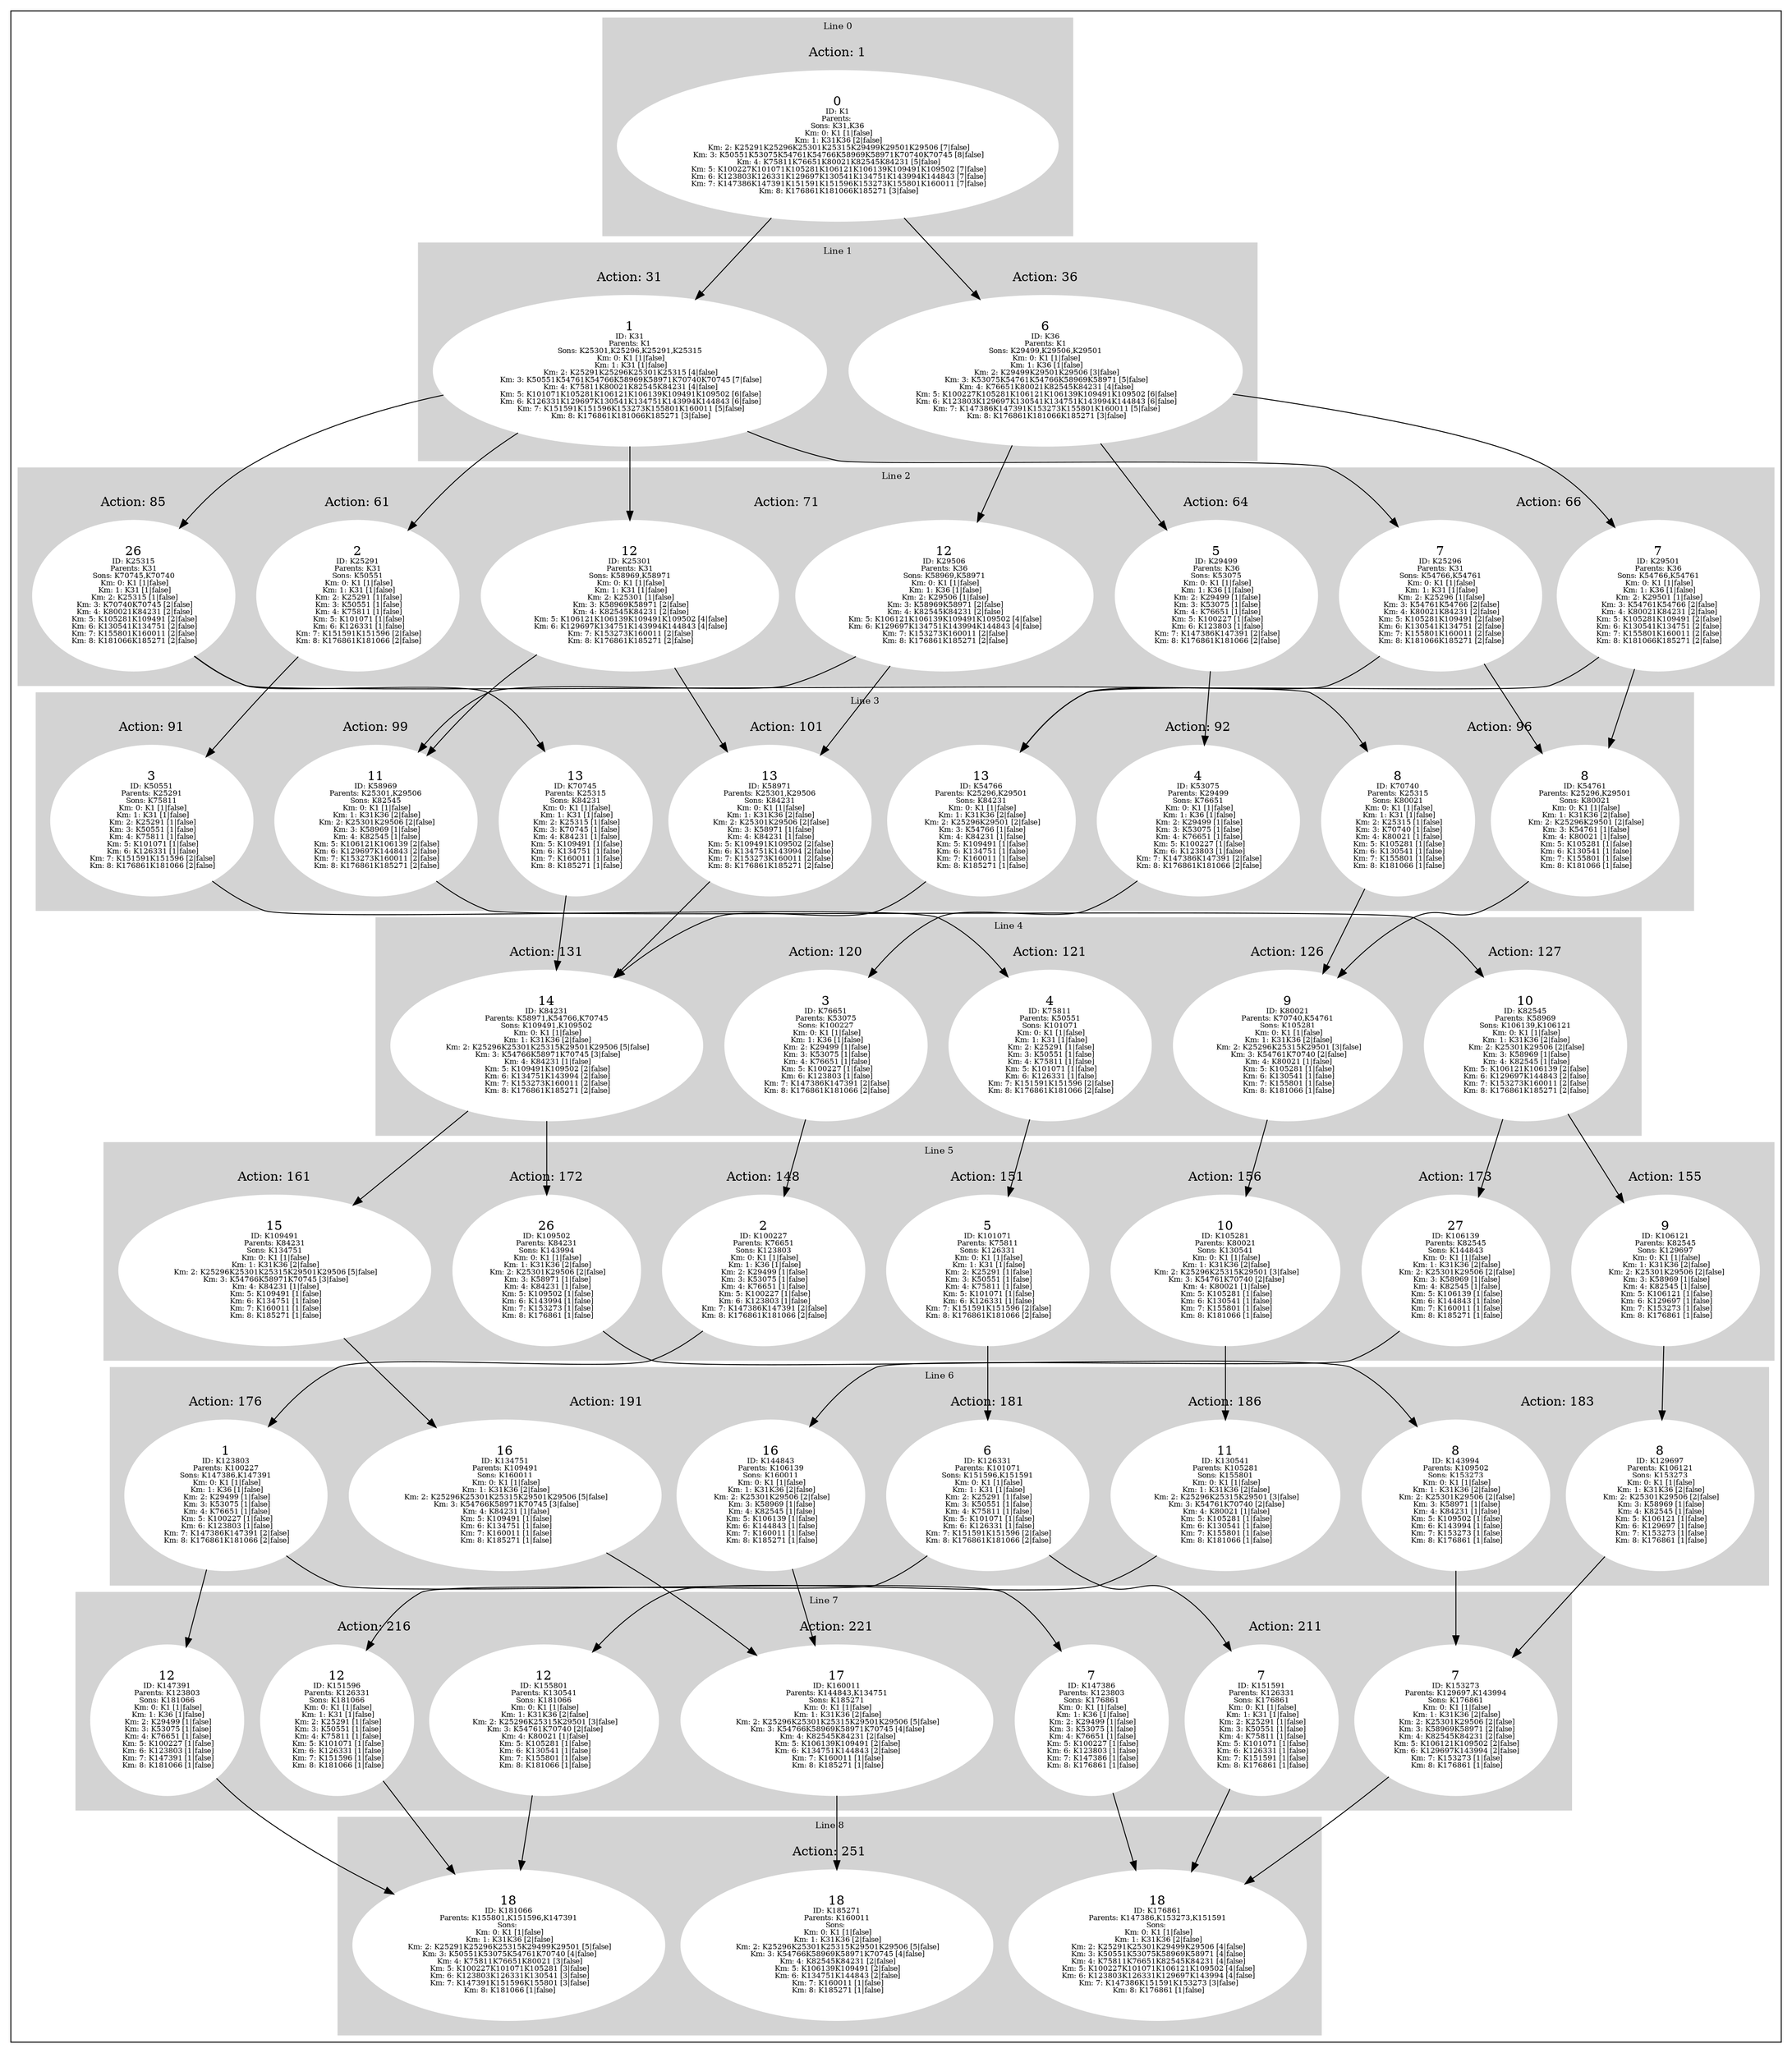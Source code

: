 digraph G {
subgraph cluster_info {
        subgraph cluster_0 {
        style=filled;
        color=lightgrey;
        node [style=filled,color=white];
        subgraph cluster_act_1 {
label = "Action: 1"step_K1 [label=<0<BR /><FONT POINT-SIZE="8">ID: K1</FONT><BR /><FONT POINT-SIZE="8">Parents: </FONT><BR /><FONT POINT-SIZE="8">Sons: K31,K36</FONT><BR /><FONT POINT-SIZE="8"> Km: 0: K1 [1|false]</FONT><BR /><FONT POINT-SIZE="8"> Km: 1: K31K36 [2|false]</FONT><BR /><FONT POINT-SIZE="8"> Km: 2: K25291K25296K25301K25315K29499K29501K29506 [7|false]</FONT><BR /><FONT POINT-SIZE="8"> Km: 3: K50551K53075K54761K54766K58969K58971K70740K70745 [8|false]</FONT><BR /><FONT POINT-SIZE="8"> Km: 4: K75811K76651K80021K82545K84231 [5|false]</FONT><BR /><FONT POINT-SIZE="8"> Km: 5: K100227K101071K105281K106121K106139K109491K109502 [7|false]</FONT><BR /><FONT POINT-SIZE="8"> Km: 6: K123803K126331K129697K130541K134751K143994K144843 [7|false]</FONT><BR /><FONT POINT-SIZE="8"> Km: 7: K147386K147391K151591K151596K153273K155801K160011 [7|false]</FONT><BR /><FONT POINT-SIZE="8"> Km: 8: K176861K181066K185271 [3|false]</FONT>>]
}

        fontsize="10"
        label = "Line 0";
        }

        subgraph cluster_4 {
        style=filled;
        color=lightgrey;
        node [style=filled,color=white];
        subgraph cluster_act_127 {
label = "Action: 127"step_K82545 [label=<10<BR /><FONT POINT-SIZE="8">ID: K82545</FONT><BR /><FONT POINT-SIZE="8">Parents: K58969</FONT><BR /><FONT POINT-SIZE="8">Sons: K106139,K106121</FONT><BR /><FONT POINT-SIZE="8"> Km: 0: K1 [1|false]</FONT><BR /><FONT POINT-SIZE="8"> Km: 1: K31K36 [2|false]</FONT><BR /><FONT POINT-SIZE="8"> Km: 2: K25301K29506 [2|false]</FONT><BR /><FONT POINT-SIZE="8"> Km: 3: K58969 [1|false]</FONT><BR /><FONT POINT-SIZE="8"> Km: 4: K82545 [1|false]</FONT><BR /><FONT POINT-SIZE="8"> Km: 5: K106121K106139 [2|false]</FONT><BR /><FONT POINT-SIZE="8"> Km: 6: K129697K144843 [2|false]</FONT><BR /><FONT POINT-SIZE="8"> Km: 7: K153273K160011 [2|false]</FONT><BR /><FONT POINT-SIZE="8"> Km: 8: K176861K185271 [2|false]</FONT>>]
}
subgraph cluster_act_126 {
label = "Action: 126"step_K80021 [label=<9<BR /><FONT POINT-SIZE="8">ID: K80021</FONT><BR /><FONT POINT-SIZE="8">Parents: K70740,K54761</FONT><BR /><FONT POINT-SIZE="8">Sons: K105281</FONT><BR /><FONT POINT-SIZE="8"> Km: 0: K1 [1|false]</FONT><BR /><FONT POINT-SIZE="8"> Km: 1: K31K36 [2|false]</FONT><BR /><FONT POINT-SIZE="8"> Km: 2: K25296K25315K29501 [3|false]</FONT><BR /><FONT POINT-SIZE="8"> Km: 3: K54761K70740 [2|false]</FONT><BR /><FONT POINT-SIZE="8"> Km: 4: K80021 [1|false]</FONT><BR /><FONT POINT-SIZE="8"> Km: 5: K105281 [1|false]</FONT><BR /><FONT POINT-SIZE="8"> Km: 6: K130541 [1|false]</FONT><BR /><FONT POINT-SIZE="8"> Km: 7: K155801 [1|false]</FONT><BR /><FONT POINT-SIZE="8"> Km: 8: K181066 [1|false]</FONT>>]
}
subgraph cluster_act_121 {
label = "Action: 121"step_K75811 [label=<4<BR /><FONT POINT-SIZE="8">ID: K75811</FONT><BR /><FONT POINT-SIZE="8">Parents: K50551</FONT><BR /><FONT POINT-SIZE="8">Sons: K101071</FONT><BR /><FONT POINT-SIZE="8"> Km: 0: K1 [1|false]</FONT><BR /><FONT POINT-SIZE="8"> Km: 1: K31 [1|false]</FONT><BR /><FONT POINT-SIZE="8"> Km: 2: K25291 [1|false]</FONT><BR /><FONT POINT-SIZE="8"> Km: 3: K50551 [1|false]</FONT><BR /><FONT POINT-SIZE="8"> Km: 4: K75811 [1|false]</FONT><BR /><FONT POINT-SIZE="8"> Km: 5: K101071 [1|false]</FONT><BR /><FONT POINT-SIZE="8"> Km: 6: K126331 [1|false]</FONT><BR /><FONT POINT-SIZE="8"> Km: 7: K151591K151596 [2|false]</FONT><BR /><FONT POINT-SIZE="8"> Km: 8: K176861K181066 [2|false]</FONT>>]
}
subgraph cluster_act_120 {
label = "Action: 120"step_K76651 [label=<3<BR /><FONT POINT-SIZE="8">ID: K76651</FONT><BR /><FONT POINT-SIZE="8">Parents: K53075</FONT><BR /><FONT POINT-SIZE="8">Sons: K100227</FONT><BR /><FONT POINT-SIZE="8"> Km: 0: K1 [1|false]</FONT><BR /><FONT POINT-SIZE="8"> Km: 1: K36 [1|false]</FONT><BR /><FONT POINT-SIZE="8"> Km: 2: K29499 [1|false]</FONT><BR /><FONT POINT-SIZE="8"> Km: 3: K53075 [1|false]</FONT><BR /><FONT POINT-SIZE="8"> Km: 4: K76651 [1|false]</FONT><BR /><FONT POINT-SIZE="8"> Km: 5: K100227 [1|false]</FONT><BR /><FONT POINT-SIZE="8"> Km: 6: K123803 [1|false]</FONT><BR /><FONT POINT-SIZE="8"> Km: 7: K147386K147391 [2|false]</FONT><BR /><FONT POINT-SIZE="8"> Km: 8: K176861K181066 [2|false]</FONT>>]
}
subgraph cluster_act_131 {
label = "Action: 131"step_K84231 [label=<14<BR /><FONT POINT-SIZE="8">ID: K84231</FONT><BR /><FONT POINT-SIZE="8">Parents: K58971,K54766,K70745</FONT><BR /><FONT POINT-SIZE="8">Sons: K109491,K109502</FONT><BR /><FONT POINT-SIZE="8"> Km: 0: K1 [1|false]</FONT><BR /><FONT POINT-SIZE="8"> Km: 1: K31K36 [2|false]</FONT><BR /><FONT POINT-SIZE="8"> Km: 2: K25296K25301K25315K29501K29506 [5|false]</FONT><BR /><FONT POINT-SIZE="8"> Km: 3: K54766K58971K70745 [3|false]</FONT><BR /><FONT POINT-SIZE="8"> Km: 4: K84231 [1|false]</FONT><BR /><FONT POINT-SIZE="8"> Km: 5: K109491K109502 [2|false]</FONT><BR /><FONT POINT-SIZE="8"> Km: 6: K134751K143994 [2|false]</FONT><BR /><FONT POINT-SIZE="8"> Km: 7: K153273K160011 [2|false]</FONT><BR /><FONT POINT-SIZE="8"> Km: 8: K176861K185271 [2|false]</FONT>>]
}

        fontsize="10"
        label = "Line 4";
        }

        subgraph cluster_7 {
        style=filled;
        color=lightgrey;
        node [style=filled,color=white];
        subgraph cluster_act_211 {
label = "Action: 211"step_K147386 [label=<7<BR /><FONT POINT-SIZE="8">ID: K147386</FONT><BR /><FONT POINT-SIZE="8">Parents: K123803</FONT><BR /><FONT POINT-SIZE="8">Sons: K176861</FONT><BR /><FONT POINT-SIZE="8"> Km: 0: K1 [1|false]</FONT><BR /><FONT POINT-SIZE="8"> Km: 1: K36 [1|false]</FONT><BR /><FONT POINT-SIZE="8"> Km: 2: K29499 [1|false]</FONT><BR /><FONT POINT-SIZE="8"> Km: 3: K53075 [1|false]</FONT><BR /><FONT POINT-SIZE="8"> Km: 4: K76651 [1|false]</FONT><BR /><FONT POINT-SIZE="8"> Km: 5: K100227 [1|false]</FONT><BR /><FONT POINT-SIZE="8"> Km: 6: K123803 [1|false]</FONT><BR /><FONT POINT-SIZE="8"> Km: 7: K147386 [1|false]</FONT><BR /><FONT POINT-SIZE="8"> Km: 8: K176861 [1|false]</FONT>>]
step_K153273 [label=<7<BR /><FONT POINT-SIZE="8">ID: K153273</FONT><BR /><FONT POINT-SIZE="8">Parents: K129697,K143994</FONT><BR /><FONT POINT-SIZE="8">Sons: K176861</FONT><BR /><FONT POINT-SIZE="8"> Km: 0: K1 [1|false]</FONT><BR /><FONT POINT-SIZE="8"> Km: 1: K31K36 [2|false]</FONT><BR /><FONT POINT-SIZE="8"> Km: 2: K25301K29506 [2|false]</FONT><BR /><FONT POINT-SIZE="8"> Km: 3: K58969K58971 [2|false]</FONT><BR /><FONT POINT-SIZE="8"> Km: 4: K82545K84231 [2|false]</FONT><BR /><FONT POINT-SIZE="8"> Km: 5: K106121K109502 [2|false]</FONT><BR /><FONT POINT-SIZE="8"> Km: 6: K129697K143994 [2|false]</FONT><BR /><FONT POINT-SIZE="8"> Km: 7: K153273 [1|false]</FONT><BR /><FONT POINT-SIZE="8"> Km: 8: K176861 [1|false]</FONT>>]
step_K151591 [label=<7<BR /><FONT POINT-SIZE="8">ID: K151591</FONT><BR /><FONT POINT-SIZE="8">Parents: K126331</FONT><BR /><FONT POINT-SIZE="8">Sons: K176861</FONT><BR /><FONT POINT-SIZE="8"> Km: 0: K1 [1|false]</FONT><BR /><FONT POINT-SIZE="8"> Km: 1: K31 [1|false]</FONT><BR /><FONT POINT-SIZE="8"> Km: 2: K25291 [1|false]</FONT><BR /><FONT POINT-SIZE="8"> Km: 3: K50551 [1|false]</FONT><BR /><FONT POINT-SIZE="8"> Km: 4: K75811 [1|false]</FONT><BR /><FONT POINT-SIZE="8"> Km: 5: K101071 [1|false]</FONT><BR /><FONT POINT-SIZE="8"> Km: 6: K126331 [1|false]</FONT><BR /><FONT POINT-SIZE="8"> Km: 7: K151591 [1|false]</FONT><BR /><FONT POINT-SIZE="8"> Km: 8: K176861 [1|false]</FONT>>]
}
subgraph cluster_act_221 {
label = "Action: 221"step_K160011 [label=<17<BR /><FONT POINT-SIZE="8">ID: K160011</FONT><BR /><FONT POINT-SIZE="8">Parents: K144843,K134751</FONT><BR /><FONT POINT-SIZE="8">Sons: K185271</FONT><BR /><FONT POINT-SIZE="8"> Km: 0: K1 [1|false]</FONT><BR /><FONT POINT-SIZE="8"> Km: 1: K31K36 [2|false]</FONT><BR /><FONT POINT-SIZE="8"> Km: 2: K25296K25301K25315K29501K29506 [5|false]</FONT><BR /><FONT POINT-SIZE="8"> Km: 3: K54766K58969K58971K70745 [4|false]</FONT><BR /><FONT POINT-SIZE="8"> Km: 4: K82545K84231 [2|false]</FONT><BR /><FONT POINT-SIZE="8"> Km: 5: K106139K109491 [2|false]</FONT><BR /><FONT POINT-SIZE="8"> Km: 6: K134751K144843 [2|false]</FONT><BR /><FONT POINT-SIZE="8"> Km: 7: K160011 [1|false]</FONT><BR /><FONT POINT-SIZE="8"> Km: 8: K185271 [1|false]</FONT>>]
}
subgraph cluster_act_211 {
label = "Action: 211"step_K147386 [label=<7<BR /><FONT POINT-SIZE="8">ID: K147386</FONT><BR /><FONT POINT-SIZE="8">Parents: K123803</FONT><BR /><FONT POINT-SIZE="8">Sons: K176861</FONT><BR /><FONT POINT-SIZE="8"> Km: 0: K1 [1|false]</FONT><BR /><FONT POINT-SIZE="8"> Km: 1: K36 [1|false]</FONT><BR /><FONT POINT-SIZE="8"> Km: 2: K29499 [1|false]</FONT><BR /><FONT POINT-SIZE="8"> Km: 3: K53075 [1|false]</FONT><BR /><FONT POINT-SIZE="8"> Km: 4: K76651 [1|false]</FONT><BR /><FONT POINT-SIZE="8"> Km: 5: K100227 [1|false]</FONT><BR /><FONT POINT-SIZE="8"> Km: 6: K123803 [1|false]</FONT><BR /><FONT POINT-SIZE="8"> Km: 7: K147386 [1|false]</FONT><BR /><FONT POINT-SIZE="8"> Km: 8: K176861 [1|false]</FONT>>]
step_K153273 [label=<7<BR /><FONT POINT-SIZE="8">ID: K153273</FONT><BR /><FONT POINT-SIZE="8">Parents: K129697,K143994</FONT><BR /><FONT POINT-SIZE="8">Sons: K176861</FONT><BR /><FONT POINT-SIZE="8"> Km: 0: K1 [1|false]</FONT><BR /><FONT POINT-SIZE="8"> Km: 1: K31K36 [2|false]</FONT><BR /><FONT POINT-SIZE="8"> Km: 2: K25301K29506 [2|false]</FONT><BR /><FONT POINT-SIZE="8"> Km: 3: K58969K58971 [2|false]</FONT><BR /><FONT POINT-SIZE="8"> Km: 4: K82545K84231 [2|false]</FONT><BR /><FONT POINT-SIZE="8"> Km: 5: K106121K109502 [2|false]</FONT><BR /><FONT POINT-SIZE="8"> Km: 6: K129697K143994 [2|false]</FONT><BR /><FONT POINT-SIZE="8"> Km: 7: K153273 [1|false]</FONT><BR /><FONT POINT-SIZE="8"> Km: 8: K176861 [1|false]</FONT>>]
step_K151591 [label=<7<BR /><FONT POINT-SIZE="8">ID: K151591</FONT><BR /><FONT POINT-SIZE="8">Parents: K126331</FONT><BR /><FONT POINT-SIZE="8">Sons: K176861</FONT><BR /><FONT POINT-SIZE="8"> Km: 0: K1 [1|false]</FONT><BR /><FONT POINT-SIZE="8"> Km: 1: K31 [1|false]</FONT><BR /><FONT POINT-SIZE="8"> Km: 2: K25291 [1|false]</FONT><BR /><FONT POINT-SIZE="8"> Km: 3: K50551 [1|false]</FONT><BR /><FONT POINT-SIZE="8"> Km: 4: K75811 [1|false]</FONT><BR /><FONT POINT-SIZE="8"> Km: 5: K101071 [1|false]</FONT><BR /><FONT POINT-SIZE="8"> Km: 6: K126331 [1|false]</FONT><BR /><FONT POINT-SIZE="8"> Km: 7: K151591 [1|false]</FONT><BR /><FONT POINT-SIZE="8"> Km: 8: K176861 [1|false]</FONT>>]
}
subgraph cluster_act_216 {
label = "Action: 216"step_K155801 [label=<12<BR /><FONT POINT-SIZE="8">ID: K155801</FONT><BR /><FONT POINT-SIZE="8">Parents: K130541</FONT><BR /><FONT POINT-SIZE="8">Sons: K181066</FONT><BR /><FONT POINT-SIZE="8"> Km: 0: K1 [1|false]</FONT><BR /><FONT POINT-SIZE="8"> Km: 1: K31K36 [2|false]</FONT><BR /><FONT POINT-SIZE="8"> Km: 2: K25296K25315K29501 [3|false]</FONT><BR /><FONT POINT-SIZE="8"> Km: 3: K54761K70740 [2|false]</FONT><BR /><FONT POINT-SIZE="8"> Km: 4: K80021 [1|false]</FONT><BR /><FONT POINT-SIZE="8"> Km: 5: K105281 [1|false]</FONT><BR /><FONT POINT-SIZE="8"> Km: 6: K130541 [1|false]</FONT><BR /><FONT POINT-SIZE="8"> Km: 7: K155801 [1|false]</FONT><BR /><FONT POINT-SIZE="8"> Km: 8: K181066 [1|false]</FONT>>]
step_K151596 [label=<12<BR /><FONT POINT-SIZE="8">ID: K151596</FONT><BR /><FONT POINT-SIZE="8">Parents: K126331</FONT><BR /><FONT POINT-SIZE="8">Sons: K181066</FONT><BR /><FONT POINT-SIZE="8"> Km: 0: K1 [1|false]</FONT><BR /><FONT POINT-SIZE="8"> Km: 1: K31 [1|false]</FONT><BR /><FONT POINT-SIZE="8"> Km: 2: K25291 [1|false]</FONT><BR /><FONT POINT-SIZE="8"> Km: 3: K50551 [1|false]</FONT><BR /><FONT POINT-SIZE="8"> Km: 4: K75811 [1|false]</FONT><BR /><FONT POINT-SIZE="8"> Km: 5: K101071 [1|false]</FONT><BR /><FONT POINT-SIZE="8"> Km: 6: K126331 [1|false]</FONT><BR /><FONT POINT-SIZE="8"> Km: 7: K151596 [1|false]</FONT><BR /><FONT POINT-SIZE="8"> Km: 8: K181066 [1|false]</FONT>>]
step_K147391 [label=<12<BR /><FONT POINT-SIZE="8">ID: K147391</FONT><BR /><FONT POINT-SIZE="8">Parents: K123803</FONT><BR /><FONT POINT-SIZE="8">Sons: K181066</FONT><BR /><FONT POINT-SIZE="8"> Km: 0: K1 [1|false]</FONT><BR /><FONT POINT-SIZE="8"> Km: 1: K36 [1|false]</FONT><BR /><FONT POINT-SIZE="8"> Km: 2: K29499 [1|false]</FONT><BR /><FONT POINT-SIZE="8"> Km: 3: K53075 [1|false]</FONT><BR /><FONT POINT-SIZE="8"> Km: 4: K76651 [1|false]</FONT><BR /><FONT POINT-SIZE="8"> Km: 5: K100227 [1|false]</FONT><BR /><FONT POINT-SIZE="8"> Km: 6: K123803 [1|false]</FONT><BR /><FONT POINT-SIZE="8"> Km: 7: K147391 [1|false]</FONT><BR /><FONT POINT-SIZE="8"> Km: 8: K181066 [1|false]</FONT>>]
}
subgraph cluster_act_216 {
label = "Action: 216"step_K155801 [label=<12<BR /><FONT POINT-SIZE="8">ID: K155801</FONT><BR /><FONT POINT-SIZE="8">Parents: K130541</FONT><BR /><FONT POINT-SIZE="8">Sons: K181066</FONT><BR /><FONT POINT-SIZE="8"> Km: 0: K1 [1|false]</FONT><BR /><FONT POINT-SIZE="8"> Km: 1: K31K36 [2|false]</FONT><BR /><FONT POINT-SIZE="8"> Km: 2: K25296K25315K29501 [3|false]</FONT><BR /><FONT POINT-SIZE="8"> Km: 3: K54761K70740 [2|false]</FONT><BR /><FONT POINT-SIZE="8"> Km: 4: K80021 [1|false]</FONT><BR /><FONT POINT-SIZE="8"> Km: 5: K105281 [1|false]</FONT><BR /><FONT POINT-SIZE="8"> Km: 6: K130541 [1|false]</FONT><BR /><FONT POINT-SIZE="8"> Km: 7: K155801 [1|false]</FONT><BR /><FONT POINT-SIZE="8"> Km: 8: K181066 [1|false]</FONT>>]
step_K151596 [label=<12<BR /><FONT POINT-SIZE="8">ID: K151596</FONT><BR /><FONT POINT-SIZE="8">Parents: K126331</FONT><BR /><FONT POINT-SIZE="8">Sons: K181066</FONT><BR /><FONT POINT-SIZE="8"> Km: 0: K1 [1|false]</FONT><BR /><FONT POINT-SIZE="8"> Km: 1: K31 [1|false]</FONT><BR /><FONT POINT-SIZE="8"> Km: 2: K25291 [1|false]</FONT><BR /><FONT POINT-SIZE="8"> Km: 3: K50551 [1|false]</FONT><BR /><FONT POINT-SIZE="8"> Km: 4: K75811 [1|false]</FONT><BR /><FONT POINT-SIZE="8"> Km: 5: K101071 [1|false]</FONT><BR /><FONT POINT-SIZE="8"> Km: 6: K126331 [1|false]</FONT><BR /><FONT POINT-SIZE="8"> Km: 7: K151596 [1|false]</FONT><BR /><FONT POINT-SIZE="8"> Km: 8: K181066 [1|false]</FONT>>]
step_K147391 [label=<12<BR /><FONT POINT-SIZE="8">ID: K147391</FONT><BR /><FONT POINT-SIZE="8">Parents: K123803</FONT><BR /><FONT POINT-SIZE="8">Sons: K181066</FONT><BR /><FONT POINT-SIZE="8"> Km: 0: K1 [1|false]</FONT><BR /><FONT POINT-SIZE="8"> Km: 1: K36 [1|false]</FONT><BR /><FONT POINT-SIZE="8"> Km: 2: K29499 [1|false]</FONT><BR /><FONT POINT-SIZE="8"> Km: 3: K53075 [1|false]</FONT><BR /><FONT POINT-SIZE="8"> Km: 4: K76651 [1|false]</FONT><BR /><FONT POINT-SIZE="8"> Km: 5: K100227 [1|false]</FONT><BR /><FONT POINT-SIZE="8"> Km: 6: K123803 [1|false]</FONT><BR /><FONT POINT-SIZE="8"> Km: 7: K147391 [1|false]</FONT><BR /><FONT POINT-SIZE="8"> Km: 8: K181066 [1|false]</FONT>>]
}
subgraph cluster_act_216 {
label = "Action: 216"step_K155801 [label=<12<BR /><FONT POINT-SIZE="8">ID: K155801</FONT><BR /><FONT POINT-SIZE="8">Parents: K130541</FONT><BR /><FONT POINT-SIZE="8">Sons: K181066</FONT><BR /><FONT POINT-SIZE="8"> Km: 0: K1 [1|false]</FONT><BR /><FONT POINT-SIZE="8"> Km: 1: K31K36 [2|false]</FONT><BR /><FONT POINT-SIZE="8"> Km: 2: K25296K25315K29501 [3|false]</FONT><BR /><FONT POINT-SIZE="8"> Km: 3: K54761K70740 [2|false]</FONT><BR /><FONT POINT-SIZE="8"> Km: 4: K80021 [1|false]</FONT><BR /><FONT POINT-SIZE="8"> Km: 5: K105281 [1|false]</FONT><BR /><FONT POINT-SIZE="8"> Km: 6: K130541 [1|false]</FONT><BR /><FONT POINT-SIZE="8"> Km: 7: K155801 [1|false]</FONT><BR /><FONT POINT-SIZE="8"> Km: 8: K181066 [1|false]</FONT>>]
step_K151596 [label=<12<BR /><FONT POINT-SIZE="8">ID: K151596</FONT><BR /><FONT POINT-SIZE="8">Parents: K126331</FONT><BR /><FONT POINT-SIZE="8">Sons: K181066</FONT><BR /><FONT POINT-SIZE="8"> Km: 0: K1 [1|false]</FONT><BR /><FONT POINT-SIZE="8"> Km: 1: K31 [1|false]</FONT><BR /><FONT POINT-SIZE="8"> Km: 2: K25291 [1|false]</FONT><BR /><FONT POINT-SIZE="8"> Km: 3: K50551 [1|false]</FONT><BR /><FONT POINT-SIZE="8"> Km: 4: K75811 [1|false]</FONT><BR /><FONT POINT-SIZE="8"> Km: 5: K101071 [1|false]</FONT><BR /><FONT POINT-SIZE="8"> Km: 6: K126331 [1|false]</FONT><BR /><FONT POINT-SIZE="8"> Km: 7: K151596 [1|false]</FONT><BR /><FONT POINT-SIZE="8"> Km: 8: K181066 [1|false]</FONT>>]
step_K147391 [label=<12<BR /><FONT POINT-SIZE="8">ID: K147391</FONT><BR /><FONT POINT-SIZE="8">Parents: K123803</FONT><BR /><FONT POINT-SIZE="8">Sons: K181066</FONT><BR /><FONT POINT-SIZE="8"> Km: 0: K1 [1|false]</FONT><BR /><FONT POINT-SIZE="8"> Km: 1: K36 [1|false]</FONT><BR /><FONT POINT-SIZE="8"> Km: 2: K29499 [1|false]</FONT><BR /><FONT POINT-SIZE="8"> Km: 3: K53075 [1|false]</FONT><BR /><FONT POINT-SIZE="8"> Km: 4: K76651 [1|false]</FONT><BR /><FONT POINT-SIZE="8"> Km: 5: K100227 [1|false]</FONT><BR /><FONT POINT-SIZE="8"> Km: 6: K123803 [1|false]</FONT><BR /><FONT POINT-SIZE="8"> Km: 7: K147391 [1|false]</FONT><BR /><FONT POINT-SIZE="8"> Km: 8: K181066 [1|false]</FONT>>]
}
subgraph cluster_act_211 {
label = "Action: 211"step_K147386 [label=<7<BR /><FONT POINT-SIZE="8">ID: K147386</FONT><BR /><FONT POINT-SIZE="8">Parents: K123803</FONT><BR /><FONT POINT-SIZE="8">Sons: K176861</FONT><BR /><FONT POINT-SIZE="8"> Km: 0: K1 [1|false]</FONT><BR /><FONT POINT-SIZE="8"> Km: 1: K36 [1|false]</FONT><BR /><FONT POINT-SIZE="8"> Km: 2: K29499 [1|false]</FONT><BR /><FONT POINT-SIZE="8"> Km: 3: K53075 [1|false]</FONT><BR /><FONT POINT-SIZE="8"> Km: 4: K76651 [1|false]</FONT><BR /><FONT POINT-SIZE="8"> Km: 5: K100227 [1|false]</FONT><BR /><FONT POINT-SIZE="8"> Km: 6: K123803 [1|false]</FONT><BR /><FONT POINT-SIZE="8"> Km: 7: K147386 [1|false]</FONT><BR /><FONT POINT-SIZE="8"> Km: 8: K176861 [1|false]</FONT>>]
step_K153273 [label=<7<BR /><FONT POINT-SIZE="8">ID: K153273</FONT><BR /><FONT POINT-SIZE="8">Parents: K129697,K143994</FONT><BR /><FONT POINT-SIZE="8">Sons: K176861</FONT><BR /><FONT POINT-SIZE="8"> Km: 0: K1 [1|false]</FONT><BR /><FONT POINT-SIZE="8"> Km: 1: K31K36 [2|false]</FONT><BR /><FONT POINT-SIZE="8"> Km: 2: K25301K29506 [2|false]</FONT><BR /><FONT POINT-SIZE="8"> Km: 3: K58969K58971 [2|false]</FONT><BR /><FONT POINT-SIZE="8"> Km: 4: K82545K84231 [2|false]</FONT><BR /><FONT POINT-SIZE="8"> Km: 5: K106121K109502 [2|false]</FONT><BR /><FONT POINT-SIZE="8"> Km: 6: K129697K143994 [2|false]</FONT><BR /><FONT POINT-SIZE="8"> Km: 7: K153273 [1|false]</FONT><BR /><FONT POINT-SIZE="8"> Km: 8: K176861 [1|false]</FONT>>]
step_K151591 [label=<7<BR /><FONT POINT-SIZE="8">ID: K151591</FONT><BR /><FONT POINT-SIZE="8">Parents: K126331</FONT><BR /><FONT POINT-SIZE="8">Sons: K176861</FONT><BR /><FONT POINT-SIZE="8"> Km: 0: K1 [1|false]</FONT><BR /><FONT POINT-SIZE="8"> Km: 1: K31 [1|false]</FONT><BR /><FONT POINT-SIZE="8"> Km: 2: K25291 [1|false]</FONT><BR /><FONT POINT-SIZE="8"> Km: 3: K50551 [1|false]</FONT><BR /><FONT POINT-SIZE="8"> Km: 4: K75811 [1|false]</FONT><BR /><FONT POINT-SIZE="8"> Km: 5: K101071 [1|false]</FONT><BR /><FONT POINT-SIZE="8"> Km: 6: K126331 [1|false]</FONT><BR /><FONT POINT-SIZE="8"> Km: 7: K151591 [1|false]</FONT><BR /><FONT POINT-SIZE="8"> Km: 8: K176861 [1|false]</FONT>>]
}

        fontsize="10"
        label = "Line 7";
        }

        subgraph cluster_2 {
        style=filled;
        color=lightgrey;
        node [style=filled,color=white];
        subgraph cluster_act_66 {
label = "Action: 66"step_K25296 [label=<7<BR /><FONT POINT-SIZE="8">ID: K25296</FONT><BR /><FONT POINT-SIZE="8">Parents: K31</FONT><BR /><FONT POINT-SIZE="8">Sons: K54766,K54761</FONT><BR /><FONT POINT-SIZE="8"> Km: 0: K1 [1|false]</FONT><BR /><FONT POINT-SIZE="8"> Km: 1: K31 [1|false]</FONT><BR /><FONT POINT-SIZE="8"> Km: 2: K25296 [1|false]</FONT><BR /><FONT POINT-SIZE="8"> Km: 3: K54761K54766 [2|false]</FONT><BR /><FONT POINT-SIZE="8"> Km: 4: K80021K84231 [2|false]</FONT><BR /><FONT POINT-SIZE="8"> Km: 5: K105281K109491 [2|false]</FONT><BR /><FONT POINT-SIZE="8"> Km: 6: K130541K134751 [2|false]</FONT><BR /><FONT POINT-SIZE="8"> Km: 7: K155801K160011 [2|false]</FONT><BR /><FONT POINT-SIZE="8"> Km: 8: K181066K185271 [2|false]</FONT>>]
step_K29501 [label=<7<BR /><FONT POINT-SIZE="8">ID: K29501</FONT><BR /><FONT POINT-SIZE="8">Parents: K36</FONT><BR /><FONT POINT-SIZE="8">Sons: K54766,K54761</FONT><BR /><FONT POINT-SIZE="8"> Km: 0: K1 [1|false]</FONT><BR /><FONT POINT-SIZE="8"> Km: 1: K36 [1|false]</FONT><BR /><FONT POINT-SIZE="8"> Km: 2: K29501 [1|false]</FONT><BR /><FONT POINT-SIZE="8"> Km: 3: K54761K54766 [2|false]</FONT><BR /><FONT POINT-SIZE="8"> Km: 4: K80021K84231 [2|false]</FONT><BR /><FONT POINT-SIZE="8"> Km: 5: K105281K109491 [2|false]</FONT><BR /><FONT POINT-SIZE="8"> Km: 6: K130541K134751 [2|false]</FONT><BR /><FONT POINT-SIZE="8"> Km: 7: K155801K160011 [2|false]</FONT><BR /><FONT POINT-SIZE="8"> Km: 8: K181066K185271 [2|false]</FONT>>]
}
subgraph cluster_act_64 {
label = "Action: 64"step_K29499 [label=<5<BR /><FONT POINT-SIZE="8">ID: K29499</FONT><BR /><FONT POINT-SIZE="8">Parents: K36</FONT><BR /><FONT POINT-SIZE="8">Sons: K53075</FONT><BR /><FONT POINT-SIZE="8"> Km: 0: K1 [1|false]</FONT><BR /><FONT POINT-SIZE="8"> Km: 1: K36 [1|false]</FONT><BR /><FONT POINT-SIZE="8"> Km: 2: K29499 [1|false]</FONT><BR /><FONT POINT-SIZE="8"> Km: 3: K53075 [1|false]</FONT><BR /><FONT POINT-SIZE="8"> Km: 4: K76651 [1|false]</FONT><BR /><FONT POINT-SIZE="8"> Km: 5: K100227 [1|false]</FONT><BR /><FONT POINT-SIZE="8"> Km: 6: K123803 [1|false]</FONT><BR /><FONT POINT-SIZE="8"> Km: 7: K147386K147391 [2|false]</FONT><BR /><FONT POINT-SIZE="8"> Km: 8: K176861K181066 [2|false]</FONT>>]
}
subgraph cluster_act_71 {
label = "Action: 71"step_K25301 [label=<12<BR /><FONT POINT-SIZE="8">ID: K25301</FONT><BR /><FONT POINT-SIZE="8">Parents: K31</FONT><BR /><FONT POINT-SIZE="8">Sons: K58969,K58971</FONT><BR /><FONT POINT-SIZE="8"> Km: 0: K1 [1|false]</FONT><BR /><FONT POINT-SIZE="8"> Km: 1: K31 [1|false]</FONT><BR /><FONT POINT-SIZE="8"> Km: 2: K25301 [1|false]</FONT><BR /><FONT POINT-SIZE="8"> Km: 3: K58969K58971 [2|false]</FONT><BR /><FONT POINT-SIZE="8"> Km: 4: K82545K84231 [2|false]</FONT><BR /><FONT POINT-SIZE="8"> Km: 5: K106121K106139K109491K109502 [4|false]</FONT><BR /><FONT POINT-SIZE="8"> Km: 6: K129697K134751K143994K144843 [4|false]</FONT><BR /><FONT POINT-SIZE="8"> Km: 7: K153273K160011 [2|false]</FONT><BR /><FONT POINT-SIZE="8"> Km: 8: K176861K185271 [2|false]</FONT>>]
step_K29506 [label=<12<BR /><FONT POINT-SIZE="8">ID: K29506</FONT><BR /><FONT POINT-SIZE="8">Parents: K36</FONT><BR /><FONT POINT-SIZE="8">Sons: K58969,K58971</FONT><BR /><FONT POINT-SIZE="8"> Km: 0: K1 [1|false]</FONT><BR /><FONT POINT-SIZE="8"> Km: 1: K36 [1|false]</FONT><BR /><FONT POINT-SIZE="8"> Km: 2: K29506 [1|false]</FONT><BR /><FONT POINT-SIZE="8"> Km: 3: K58969K58971 [2|false]</FONT><BR /><FONT POINT-SIZE="8"> Km: 4: K82545K84231 [2|false]</FONT><BR /><FONT POINT-SIZE="8"> Km: 5: K106121K106139K109491K109502 [4|false]</FONT><BR /><FONT POINT-SIZE="8"> Km: 6: K129697K134751K143994K144843 [4|false]</FONT><BR /><FONT POINT-SIZE="8"> Km: 7: K153273K160011 [2|false]</FONT><BR /><FONT POINT-SIZE="8"> Km: 8: K176861K185271 [2|false]</FONT>>]
}
subgraph cluster_act_71 {
label = "Action: 71"step_K25301 [label=<12<BR /><FONT POINT-SIZE="8">ID: K25301</FONT><BR /><FONT POINT-SIZE="8">Parents: K31</FONT><BR /><FONT POINT-SIZE="8">Sons: K58969,K58971</FONT><BR /><FONT POINT-SIZE="8"> Km: 0: K1 [1|false]</FONT><BR /><FONT POINT-SIZE="8"> Km: 1: K31 [1|false]</FONT><BR /><FONT POINT-SIZE="8"> Km: 2: K25301 [1|false]</FONT><BR /><FONT POINT-SIZE="8"> Km: 3: K58969K58971 [2|false]</FONT><BR /><FONT POINT-SIZE="8"> Km: 4: K82545K84231 [2|false]</FONT><BR /><FONT POINT-SIZE="8"> Km: 5: K106121K106139K109491K109502 [4|false]</FONT><BR /><FONT POINT-SIZE="8"> Km: 6: K129697K134751K143994K144843 [4|false]</FONT><BR /><FONT POINT-SIZE="8"> Km: 7: K153273K160011 [2|false]</FONT><BR /><FONT POINT-SIZE="8"> Km: 8: K176861K185271 [2|false]</FONT>>]
step_K29506 [label=<12<BR /><FONT POINT-SIZE="8">ID: K29506</FONT><BR /><FONT POINT-SIZE="8">Parents: K36</FONT><BR /><FONT POINT-SIZE="8">Sons: K58969,K58971</FONT><BR /><FONT POINT-SIZE="8"> Km: 0: K1 [1|false]</FONT><BR /><FONT POINT-SIZE="8"> Km: 1: K36 [1|false]</FONT><BR /><FONT POINT-SIZE="8"> Km: 2: K29506 [1|false]</FONT><BR /><FONT POINT-SIZE="8"> Km: 3: K58969K58971 [2|false]</FONT><BR /><FONT POINT-SIZE="8"> Km: 4: K82545K84231 [2|false]</FONT><BR /><FONT POINT-SIZE="8"> Km: 5: K106121K106139K109491K109502 [4|false]</FONT><BR /><FONT POINT-SIZE="8"> Km: 6: K129697K134751K143994K144843 [4|false]</FONT><BR /><FONT POINT-SIZE="8"> Km: 7: K153273K160011 [2|false]</FONT><BR /><FONT POINT-SIZE="8"> Km: 8: K176861K185271 [2|false]</FONT>>]
}
subgraph cluster_act_66 {
label = "Action: 66"step_K25296 [label=<7<BR /><FONT POINT-SIZE="8">ID: K25296</FONT><BR /><FONT POINT-SIZE="8">Parents: K31</FONT><BR /><FONT POINT-SIZE="8">Sons: K54766,K54761</FONT><BR /><FONT POINT-SIZE="8"> Km: 0: K1 [1|false]</FONT><BR /><FONT POINT-SIZE="8"> Km: 1: K31 [1|false]</FONT><BR /><FONT POINT-SIZE="8"> Km: 2: K25296 [1|false]</FONT><BR /><FONT POINT-SIZE="8"> Km: 3: K54761K54766 [2|false]</FONT><BR /><FONT POINT-SIZE="8"> Km: 4: K80021K84231 [2|false]</FONT><BR /><FONT POINT-SIZE="8"> Km: 5: K105281K109491 [2|false]</FONT><BR /><FONT POINT-SIZE="8"> Km: 6: K130541K134751 [2|false]</FONT><BR /><FONT POINT-SIZE="8"> Km: 7: K155801K160011 [2|false]</FONT><BR /><FONT POINT-SIZE="8"> Km: 8: K181066K185271 [2|false]</FONT>>]
step_K29501 [label=<7<BR /><FONT POINT-SIZE="8">ID: K29501</FONT><BR /><FONT POINT-SIZE="8">Parents: K36</FONT><BR /><FONT POINT-SIZE="8">Sons: K54766,K54761</FONT><BR /><FONT POINT-SIZE="8"> Km: 0: K1 [1|false]</FONT><BR /><FONT POINT-SIZE="8"> Km: 1: K36 [1|false]</FONT><BR /><FONT POINT-SIZE="8"> Km: 2: K29501 [1|false]</FONT><BR /><FONT POINT-SIZE="8"> Km: 3: K54761K54766 [2|false]</FONT><BR /><FONT POINT-SIZE="8"> Km: 4: K80021K84231 [2|false]</FONT><BR /><FONT POINT-SIZE="8"> Km: 5: K105281K109491 [2|false]</FONT><BR /><FONT POINT-SIZE="8"> Km: 6: K130541K134751 [2|false]</FONT><BR /><FONT POINT-SIZE="8"> Km: 7: K155801K160011 [2|false]</FONT><BR /><FONT POINT-SIZE="8"> Km: 8: K181066K185271 [2|false]</FONT>>]
}
subgraph cluster_act_61 {
label = "Action: 61"step_K25291 [label=<2<BR /><FONT POINT-SIZE="8">ID: K25291</FONT><BR /><FONT POINT-SIZE="8">Parents: K31</FONT><BR /><FONT POINT-SIZE="8">Sons: K50551</FONT><BR /><FONT POINT-SIZE="8"> Km: 0: K1 [1|false]</FONT><BR /><FONT POINT-SIZE="8"> Km: 1: K31 [1|false]</FONT><BR /><FONT POINT-SIZE="8"> Km: 2: K25291 [1|false]</FONT><BR /><FONT POINT-SIZE="8"> Km: 3: K50551 [1|false]</FONT><BR /><FONT POINT-SIZE="8"> Km: 4: K75811 [1|false]</FONT><BR /><FONT POINT-SIZE="8"> Km: 5: K101071 [1|false]</FONT><BR /><FONT POINT-SIZE="8"> Km: 6: K126331 [1|false]</FONT><BR /><FONT POINT-SIZE="8"> Km: 7: K151591K151596 [2|false]</FONT><BR /><FONT POINT-SIZE="8"> Km: 8: K176861K181066 [2|false]</FONT>>]
}
subgraph cluster_act_85 {
label = "Action: 85"step_K25315 [label=<26<BR /><FONT POINT-SIZE="8">ID: K25315</FONT><BR /><FONT POINT-SIZE="8">Parents: K31</FONT><BR /><FONT POINT-SIZE="8">Sons: K70745,K70740</FONT><BR /><FONT POINT-SIZE="8"> Km: 0: K1 [1|false]</FONT><BR /><FONT POINT-SIZE="8"> Km: 1: K31 [1|false]</FONT><BR /><FONT POINT-SIZE="8"> Km: 2: K25315 [1|false]</FONT><BR /><FONT POINT-SIZE="8"> Km: 3: K70740K70745 [2|false]</FONT><BR /><FONT POINT-SIZE="8"> Km: 4: K80021K84231 [2|false]</FONT><BR /><FONT POINT-SIZE="8"> Km: 5: K105281K109491 [2|false]</FONT><BR /><FONT POINT-SIZE="8"> Km: 6: K130541K134751 [2|false]</FONT><BR /><FONT POINT-SIZE="8"> Km: 7: K155801K160011 [2|false]</FONT><BR /><FONT POINT-SIZE="8"> Km: 8: K181066K185271 [2|false]</FONT>>]
}

        fontsize="10"
        label = "Line 2";
        }

        subgraph cluster_3 {
        style=filled;
        color=lightgrey;
        node [style=filled,color=white];
        subgraph cluster_act_99 {
label = "Action: 99"step_K58969 [label=<11<BR /><FONT POINT-SIZE="8">ID: K58969</FONT><BR /><FONT POINT-SIZE="8">Parents: K25301,K29506</FONT><BR /><FONT POINT-SIZE="8">Sons: K82545</FONT><BR /><FONT POINT-SIZE="8"> Km: 0: K1 [1|false]</FONT><BR /><FONT POINT-SIZE="8"> Km: 1: K31K36 [2|false]</FONT><BR /><FONT POINT-SIZE="8"> Km: 2: K25301K29506 [2|false]</FONT><BR /><FONT POINT-SIZE="8"> Km: 3: K58969 [1|false]</FONT><BR /><FONT POINT-SIZE="8"> Km: 4: K82545 [1|false]</FONT><BR /><FONT POINT-SIZE="8"> Km: 5: K106121K106139 [2|false]</FONT><BR /><FONT POINT-SIZE="8"> Km: 6: K129697K144843 [2|false]</FONT><BR /><FONT POINT-SIZE="8"> Km: 7: K153273K160011 [2|false]</FONT><BR /><FONT POINT-SIZE="8"> Km: 8: K176861K185271 [2|false]</FONT>>]
}
subgraph cluster_act_101 {
label = "Action: 101"step_K58971 [label=<13<BR /><FONT POINT-SIZE="8">ID: K58971</FONT><BR /><FONT POINT-SIZE="8">Parents: K25301,K29506</FONT><BR /><FONT POINT-SIZE="8">Sons: K84231</FONT><BR /><FONT POINT-SIZE="8"> Km: 0: K1 [1|false]</FONT><BR /><FONT POINT-SIZE="8"> Km: 1: K31K36 [2|false]</FONT><BR /><FONT POINT-SIZE="8"> Km: 2: K25301K29506 [2|false]</FONT><BR /><FONT POINT-SIZE="8"> Km: 3: K58971 [1|false]</FONT><BR /><FONT POINT-SIZE="8"> Km: 4: K84231 [1|false]</FONT><BR /><FONT POINT-SIZE="8"> Km: 5: K109491K109502 [2|false]</FONT><BR /><FONT POINT-SIZE="8"> Km: 6: K134751K143994 [2|false]</FONT><BR /><FONT POINT-SIZE="8"> Km: 7: K153273K160011 [2|false]</FONT><BR /><FONT POINT-SIZE="8"> Km: 8: K176861K185271 [2|false]</FONT>>]
step_K54766 [label=<13<BR /><FONT POINT-SIZE="8">ID: K54766</FONT><BR /><FONT POINT-SIZE="8">Parents: K25296,K29501</FONT><BR /><FONT POINT-SIZE="8">Sons: K84231</FONT><BR /><FONT POINT-SIZE="8"> Km: 0: K1 [1|false]</FONT><BR /><FONT POINT-SIZE="8"> Km: 1: K31K36 [2|false]</FONT><BR /><FONT POINT-SIZE="8"> Km: 2: K25296K29501 [2|false]</FONT><BR /><FONT POINT-SIZE="8"> Km: 3: K54766 [1|false]</FONT><BR /><FONT POINT-SIZE="8"> Km: 4: K84231 [1|false]</FONT><BR /><FONT POINT-SIZE="8"> Km: 5: K109491 [1|false]</FONT><BR /><FONT POINT-SIZE="8"> Km: 6: K134751 [1|false]</FONT><BR /><FONT POINT-SIZE="8"> Km: 7: K160011 [1|false]</FONT><BR /><FONT POINT-SIZE="8"> Km: 8: K185271 [1|false]</FONT>>]
step_K70745 [label=<13<BR /><FONT POINT-SIZE="8">ID: K70745</FONT><BR /><FONT POINT-SIZE="8">Parents: K25315</FONT><BR /><FONT POINT-SIZE="8">Sons: K84231</FONT><BR /><FONT POINT-SIZE="8"> Km: 0: K1 [1|false]</FONT><BR /><FONT POINT-SIZE="8"> Km: 1: K31 [1|false]</FONT><BR /><FONT POINT-SIZE="8"> Km: 2: K25315 [1|false]</FONT><BR /><FONT POINT-SIZE="8"> Km: 3: K70745 [1|false]</FONT><BR /><FONT POINT-SIZE="8"> Km: 4: K84231 [1|false]</FONT><BR /><FONT POINT-SIZE="8"> Km: 5: K109491 [1|false]</FONT><BR /><FONT POINT-SIZE="8"> Km: 6: K134751 [1|false]</FONT><BR /><FONT POINT-SIZE="8"> Km: 7: K160011 [1|false]</FONT><BR /><FONT POINT-SIZE="8"> Km: 8: K185271 [1|false]</FONT>>]
}
subgraph cluster_act_101 {
label = "Action: 101"step_K58971 [label=<13<BR /><FONT POINT-SIZE="8">ID: K58971</FONT><BR /><FONT POINT-SIZE="8">Parents: K25301,K29506</FONT><BR /><FONT POINT-SIZE="8">Sons: K84231</FONT><BR /><FONT POINT-SIZE="8"> Km: 0: K1 [1|false]</FONT><BR /><FONT POINT-SIZE="8"> Km: 1: K31K36 [2|false]</FONT><BR /><FONT POINT-SIZE="8"> Km: 2: K25301K29506 [2|false]</FONT><BR /><FONT POINT-SIZE="8"> Km: 3: K58971 [1|false]</FONT><BR /><FONT POINT-SIZE="8"> Km: 4: K84231 [1|false]</FONT><BR /><FONT POINT-SIZE="8"> Km: 5: K109491K109502 [2|false]</FONT><BR /><FONT POINT-SIZE="8"> Km: 6: K134751K143994 [2|false]</FONT><BR /><FONT POINT-SIZE="8"> Km: 7: K153273K160011 [2|false]</FONT><BR /><FONT POINT-SIZE="8"> Km: 8: K176861K185271 [2|false]</FONT>>]
step_K54766 [label=<13<BR /><FONT POINT-SIZE="8">ID: K54766</FONT><BR /><FONT POINT-SIZE="8">Parents: K25296,K29501</FONT><BR /><FONT POINT-SIZE="8">Sons: K84231</FONT><BR /><FONT POINT-SIZE="8"> Km: 0: K1 [1|false]</FONT><BR /><FONT POINT-SIZE="8"> Km: 1: K31K36 [2|false]</FONT><BR /><FONT POINT-SIZE="8"> Km: 2: K25296K29501 [2|false]</FONT><BR /><FONT POINT-SIZE="8"> Km: 3: K54766 [1|false]</FONT><BR /><FONT POINT-SIZE="8"> Km: 4: K84231 [1|false]</FONT><BR /><FONT POINT-SIZE="8"> Km: 5: K109491 [1|false]</FONT><BR /><FONT POINT-SIZE="8"> Km: 6: K134751 [1|false]</FONT><BR /><FONT POINT-SIZE="8"> Km: 7: K160011 [1|false]</FONT><BR /><FONT POINT-SIZE="8"> Km: 8: K185271 [1|false]</FONT>>]
step_K70745 [label=<13<BR /><FONT POINT-SIZE="8">ID: K70745</FONT><BR /><FONT POINT-SIZE="8">Parents: K25315</FONT><BR /><FONT POINT-SIZE="8">Sons: K84231</FONT><BR /><FONT POINT-SIZE="8"> Km: 0: K1 [1|false]</FONT><BR /><FONT POINT-SIZE="8"> Km: 1: K31 [1|false]</FONT><BR /><FONT POINT-SIZE="8"> Km: 2: K25315 [1|false]</FONT><BR /><FONT POINT-SIZE="8"> Km: 3: K70745 [1|false]</FONT><BR /><FONT POINT-SIZE="8"> Km: 4: K84231 [1|false]</FONT><BR /><FONT POINT-SIZE="8"> Km: 5: K109491 [1|false]</FONT><BR /><FONT POINT-SIZE="8"> Km: 6: K134751 [1|false]</FONT><BR /><FONT POINT-SIZE="8"> Km: 7: K160011 [1|false]</FONT><BR /><FONT POINT-SIZE="8"> Km: 8: K185271 [1|false]</FONT>>]
}
subgraph cluster_act_91 {
label = "Action: 91"step_K50551 [label=<3<BR /><FONT POINT-SIZE="8">ID: K50551</FONT><BR /><FONT POINT-SIZE="8">Parents: K25291</FONT><BR /><FONT POINT-SIZE="8">Sons: K75811</FONT><BR /><FONT POINT-SIZE="8"> Km: 0: K1 [1|false]</FONT><BR /><FONT POINT-SIZE="8"> Km: 1: K31 [1|false]</FONT><BR /><FONT POINT-SIZE="8"> Km: 2: K25291 [1|false]</FONT><BR /><FONT POINT-SIZE="8"> Km: 3: K50551 [1|false]</FONT><BR /><FONT POINT-SIZE="8"> Km: 4: K75811 [1|false]</FONT><BR /><FONT POINT-SIZE="8"> Km: 5: K101071 [1|false]</FONT><BR /><FONT POINT-SIZE="8"> Km: 6: K126331 [1|false]</FONT><BR /><FONT POINT-SIZE="8"> Km: 7: K151591K151596 [2|false]</FONT><BR /><FONT POINT-SIZE="8"> Km: 8: K176861K181066 [2|false]</FONT>>]
}
subgraph cluster_act_101 {
label = "Action: 101"step_K58971 [label=<13<BR /><FONT POINT-SIZE="8">ID: K58971</FONT><BR /><FONT POINT-SIZE="8">Parents: K25301,K29506</FONT><BR /><FONT POINT-SIZE="8">Sons: K84231</FONT><BR /><FONT POINT-SIZE="8"> Km: 0: K1 [1|false]</FONT><BR /><FONT POINT-SIZE="8"> Km: 1: K31K36 [2|false]</FONT><BR /><FONT POINT-SIZE="8"> Km: 2: K25301K29506 [2|false]</FONT><BR /><FONT POINT-SIZE="8"> Km: 3: K58971 [1|false]</FONT><BR /><FONT POINT-SIZE="8"> Km: 4: K84231 [1|false]</FONT><BR /><FONT POINT-SIZE="8"> Km: 5: K109491K109502 [2|false]</FONT><BR /><FONT POINT-SIZE="8"> Km: 6: K134751K143994 [2|false]</FONT><BR /><FONT POINT-SIZE="8"> Km: 7: K153273K160011 [2|false]</FONT><BR /><FONT POINT-SIZE="8"> Km: 8: K176861K185271 [2|false]</FONT>>]
step_K54766 [label=<13<BR /><FONT POINT-SIZE="8">ID: K54766</FONT><BR /><FONT POINT-SIZE="8">Parents: K25296,K29501</FONT><BR /><FONT POINT-SIZE="8">Sons: K84231</FONT><BR /><FONT POINT-SIZE="8"> Km: 0: K1 [1|false]</FONT><BR /><FONT POINT-SIZE="8"> Km: 1: K31K36 [2|false]</FONT><BR /><FONT POINT-SIZE="8"> Km: 2: K25296K29501 [2|false]</FONT><BR /><FONT POINT-SIZE="8"> Km: 3: K54766 [1|false]</FONT><BR /><FONT POINT-SIZE="8"> Km: 4: K84231 [1|false]</FONT><BR /><FONT POINT-SIZE="8"> Km: 5: K109491 [1|false]</FONT><BR /><FONT POINT-SIZE="8"> Km: 6: K134751 [1|false]</FONT><BR /><FONT POINT-SIZE="8"> Km: 7: K160011 [1|false]</FONT><BR /><FONT POINT-SIZE="8"> Km: 8: K185271 [1|false]</FONT>>]
step_K70745 [label=<13<BR /><FONT POINT-SIZE="8">ID: K70745</FONT><BR /><FONT POINT-SIZE="8">Parents: K25315</FONT><BR /><FONT POINT-SIZE="8">Sons: K84231</FONT><BR /><FONT POINT-SIZE="8"> Km: 0: K1 [1|false]</FONT><BR /><FONT POINT-SIZE="8"> Km: 1: K31 [1|false]</FONT><BR /><FONT POINT-SIZE="8"> Km: 2: K25315 [1|false]</FONT><BR /><FONT POINT-SIZE="8"> Km: 3: K70745 [1|false]</FONT><BR /><FONT POINT-SIZE="8"> Km: 4: K84231 [1|false]</FONT><BR /><FONT POINT-SIZE="8"> Km: 5: K109491 [1|false]</FONT><BR /><FONT POINT-SIZE="8"> Km: 6: K134751 [1|false]</FONT><BR /><FONT POINT-SIZE="8"> Km: 7: K160011 [1|false]</FONT><BR /><FONT POINT-SIZE="8"> Km: 8: K185271 [1|false]</FONT>>]
}
subgraph cluster_act_96 {
label = "Action: 96"step_K70740 [label=<8<BR /><FONT POINT-SIZE="8">ID: K70740</FONT><BR /><FONT POINT-SIZE="8">Parents: K25315</FONT><BR /><FONT POINT-SIZE="8">Sons: K80021</FONT><BR /><FONT POINT-SIZE="8"> Km: 0: K1 [1|false]</FONT><BR /><FONT POINT-SIZE="8"> Km: 1: K31 [1|false]</FONT><BR /><FONT POINT-SIZE="8"> Km: 2: K25315 [1|false]</FONT><BR /><FONT POINT-SIZE="8"> Km: 3: K70740 [1|false]</FONT><BR /><FONT POINT-SIZE="8"> Km: 4: K80021 [1|false]</FONT><BR /><FONT POINT-SIZE="8"> Km: 5: K105281 [1|false]</FONT><BR /><FONT POINT-SIZE="8"> Km: 6: K130541 [1|false]</FONT><BR /><FONT POINT-SIZE="8"> Km: 7: K155801 [1|false]</FONT><BR /><FONT POINT-SIZE="8"> Km: 8: K181066 [1|false]</FONT>>]
step_K54761 [label=<8<BR /><FONT POINT-SIZE="8">ID: K54761</FONT><BR /><FONT POINT-SIZE="8">Parents: K25296,K29501</FONT><BR /><FONT POINT-SIZE="8">Sons: K80021</FONT><BR /><FONT POINT-SIZE="8"> Km: 0: K1 [1|false]</FONT><BR /><FONT POINT-SIZE="8"> Km: 1: K31K36 [2|false]</FONT><BR /><FONT POINT-SIZE="8"> Km: 2: K25296K29501 [2|false]</FONT><BR /><FONT POINT-SIZE="8"> Km: 3: K54761 [1|false]</FONT><BR /><FONT POINT-SIZE="8"> Km: 4: K80021 [1|false]</FONT><BR /><FONT POINT-SIZE="8"> Km: 5: K105281 [1|false]</FONT><BR /><FONT POINT-SIZE="8"> Km: 6: K130541 [1|false]</FONT><BR /><FONT POINT-SIZE="8"> Km: 7: K155801 [1|false]</FONT><BR /><FONT POINT-SIZE="8"> Km: 8: K181066 [1|false]</FONT>>]
}
subgraph cluster_act_92 {
label = "Action: 92"step_K53075 [label=<4<BR /><FONT POINT-SIZE="8">ID: K53075</FONT><BR /><FONT POINT-SIZE="8">Parents: K29499</FONT><BR /><FONT POINT-SIZE="8">Sons: K76651</FONT><BR /><FONT POINT-SIZE="8"> Km: 0: K1 [1|false]</FONT><BR /><FONT POINT-SIZE="8"> Km: 1: K36 [1|false]</FONT><BR /><FONT POINT-SIZE="8"> Km: 2: K29499 [1|false]</FONT><BR /><FONT POINT-SIZE="8"> Km: 3: K53075 [1|false]</FONT><BR /><FONT POINT-SIZE="8"> Km: 4: K76651 [1|false]</FONT><BR /><FONT POINT-SIZE="8"> Km: 5: K100227 [1|false]</FONT><BR /><FONT POINT-SIZE="8"> Km: 6: K123803 [1|false]</FONT><BR /><FONT POINT-SIZE="8"> Km: 7: K147386K147391 [2|false]</FONT><BR /><FONT POINT-SIZE="8"> Km: 8: K176861K181066 [2|false]</FONT>>]
}
subgraph cluster_act_96 {
label = "Action: 96"step_K70740 [label=<8<BR /><FONT POINT-SIZE="8">ID: K70740</FONT><BR /><FONT POINT-SIZE="8">Parents: K25315</FONT><BR /><FONT POINT-SIZE="8">Sons: K80021</FONT><BR /><FONT POINT-SIZE="8"> Km: 0: K1 [1|false]</FONT><BR /><FONT POINT-SIZE="8"> Km: 1: K31 [1|false]</FONT><BR /><FONT POINT-SIZE="8"> Km: 2: K25315 [1|false]</FONT><BR /><FONT POINT-SIZE="8"> Km: 3: K70740 [1|false]</FONT><BR /><FONT POINT-SIZE="8"> Km: 4: K80021 [1|false]</FONT><BR /><FONT POINT-SIZE="8"> Km: 5: K105281 [1|false]</FONT><BR /><FONT POINT-SIZE="8"> Km: 6: K130541 [1|false]</FONT><BR /><FONT POINT-SIZE="8"> Km: 7: K155801 [1|false]</FONT><BR /><FONT POINT-SIZE="8"> Km: 8: K181066 [1|false]</FONT>>]
step_K54761 [label=<8<BR /><FONT POINT-SIZE="8">ID: K54761</FONT><BR /><FONT POINT-SIZE="8">Parents: K25296,K29501</FONT><BR /><FONT POINT-SIZE="8">Sons: K80021</FONT><BR /><FONT POINT-SIZE="8"> Km: 0: K1 [1|false]</FONT><BR /><FONT POINT-SIZE="8"> Km: 1: K31K36 [2|false]</FONT><BR /><FONT POINT-SIZE="8"> Km: 2: K25296K29501 [2|false]</FONT><BR /><FONT POINT-SIZE="8"> Km: 3: K54761 [1|false]</FONT><BR /><FONT POINT-SIZE="8"> Km: 4: K80021 [1|false]</FONT><BR /><FONT POINT-SIZE="8"> Km: 5: K105281 [1|false]</FONT><BR /><FONT POINT-SIZE="8"> Km: 6: K130541 [1|false]</FONT><BR /><FONT POINT-SIZE="8"> Km: 7: K155801 [1|false]</FONT><BR /><FONT POINT-SIZE="8"> Km: 8: K181066 [1|false]</FONT>>]
}

        fontsize="10"
        label = "Line 3";
        }

        subgraph cluster_5 {
        style=filled;
        color=lightgrey;
        node [style=filled,color=white];
        subgraph cluster_act_156 {
label = "Action: 156"step_K105281 [label=<10<BR /><FONT POINT-SIZE="8">ID: K105281</FONT><BR /><FONT POINT-SIZE="8">Parents: K80021</FONT><BR /><FONT POINT-SIZE="8">Sons: K130541</FONT><BR /><FONT POINT-SIZE="8"> Km: 0: K1 [1|false]</FONT><BR /><FONT POINT-SIZE="8"> Km: 1: K31K36 [2|false]</FONT><BR /><FONT POINT-SIZE="8"> Km: 2: K25296K25315K29501 [3|false]</FONT><BR /><FONT POINT-SIZE="8"> Km: 3: K54761K70740 [2|false]</FONT><BR /><FONT POINT-SIZE="8"> Km: 4: K80021 [1|false]</FONT><BR /><FONT POINT-SIZE="8"> Km: 5: K105281 [1|false]</FONT><BR /><FONT POINT-SIZE="8"> Km: 6: K130541 [1|false]</FONT><BR /><FONT POINT-SIZE="8"> Km: 7: K155801 [1|false]</FONT><BR /><FONT POINT-SIZE="8"> Km: 8: K181066 [1|false]</FONT>>]
}
subgraph cluster_act_173 {
label = "Action: 173"step_K106139 [label=<27<BR /><FONT POINT-SIZE="8">ID: K106139</FONT><BR /><FONT POINT-SIZE="8">Parents: K82545</FONT><BR /><FONT POINT-SIZE="8">Sons: K144843</FONT><BR /><FONT POINT-SIZE="8"> Km: 0: K1 [1|false]</FONT><BR /><FONT POINT-SIZE="8"> Km: 1: K31K36 [2|false]</FONT><BR /><FONT POINT-SIZE="8"> Km: 2: K25301K29506 [2|false]</FONT><BR /><FONT POINT-SIZE="8"> Km: 3: K58969 [1|false]</FONT><BR /><FONT POINT-SIZE="8"> Km: 4: K82545 [1|false]</FONT><BR /><FONT POINT-SIZE="8"> Km: 5: K106139 [1|false]</FONT><BR /><FONT POINT-SIZE="8"> Km: 6: K144843 [1|false]</FONT><BR /><FONT POINT-SIZE="8"> Km: 7: K160011 [1|false]</FONT><BR /><FONT POINT-SIZE="8"> Km: 8: K185271 [1|false]</FONT>>]
}
subgraph cluster_act_148 {
label = "Action: 148"step_K100227 [label=<2<BR /><FONT POINT-SIZE="8">ID: K100227</FONT><BR /><FONT POINT-SIZE="8">Parents: K76651</FONT><BR /><FONT POINT-SIZE="8">Sons: K123803</FONT><BR /><FONT POINT-SIZE="8"> Km: 0: K1 [1|false]</FONT><BR /><FONT POINT-SIZE="8"> Km: 1: K36 [1|false]</FONT><BR /><FONT POINT-SIZE="8"> Km: 2: K29499 [1|false]</FONT><BR /><FONT POINT-SIZE="8"> Km: 3: K53075 [1|false]</FONT><BR /><FONT POINT-SIZE="8"> Km: 4: K76651 [1|false]</FONT><BR /><FONT POINT-SIZE="8"> Km: 5: K100227 [1|false]</FONT><BR /><FONT POINT-SIZE="8"> Km: 6: K123803 [1|false]</FONT><BR /><FONT POINT-SIZE="8"> Km: 7: K147386K147391 [2|false]</FONT><BR /><FONT POINT-SIZE="8"> Km: 8: K176861K181066 [2|false]</FONT>>]
}
subgraph cluster_act_155 {
label = "Action: 155"step_K106121 [label=<9<BR /><FONT POINT-SIZE="8">ID: K106121</FONT><BR /><FONT POINT-SIZE="8">Parents: K82545</FONT><BR /><FONT POINT-SIZE="8">Sons: K129697</FONT><BR /><FONT POINT-SIZE="8"> Km: 0: K1 [1|false]</FONT><BR /><FONT POINT-SIZE="8"> Km: 1: K31K36 [2|false]</FONT><BR /><FONT POINT-SIZE="8"> Km: 2: K25301K29506 [2|false]</FONT><BR /><FONT POINT-SIZE="8"> Km: 3: K58969 [1|false]</FONT><BR /><FONT POINT-SIZE="8"> Km: 4: K82545 [1|false]</FONT><BR /><FONT POINT-SIZE="8"> Km: 5: K106121 [1|false]</FONT><BR /><FONT POINT-SIZE="8"> Km: 6: K129697 [1|false]</FONT><BR /><FONT POINT-SIZE="8"> Km: 7: K153273 [1|false]</FONT><BR /><FONT POINT-SIZE="8"> Km: 8: K176861 [1|false]</FONT>>]
}
subgraph cluster_act_151 {
label = "Action: 151"step_K101071 [label=<5<BR /><FONT POINT-SIZE="8">ID: K101071</FONT><BR /><FONT POINT-SIZE="8">Parents: K75811</FONT><BR /><FONT POINT-SIZE="8">Sons: K126331</FONT><BR /><FONT POINT-SIZE="8"> Km: 0: K1 [1|false]</FONT><BR /><FONT POINT-SIZE="8"> Km: 1: K31 [1|false]</FONT><BR /><FONT POINT-SIZE="8"> Km: 2: K25291 [1|false]</FONT><BR /><FONT POINT-SIZE="8"> Km: 3: K50551 [1|false]</FONT><BR /><FONT POINT-SIZE="8"> Km: 4: K75811 [1|false]</FONT><BR /><FONT POINT-SIZE="8"> Km: 5: K101071 [1|false]</FONT><BR /><FONT POINT-SIZE="8"> Km: 6: K126331 [1|false]</FONT><BR /><FONT POINT-SIZE="8"> Km: 7: K151591K151596 [2|false]</FONT><BR /><FONT POINT-SIZE="8"> Km: 8: K176861K181066 [2|false]</FONT>>]
}
subgraph cluster_act_161 {
label = "Action: 161"step_K109491 [label=<15<BR /><FONT POINT-SIZE="8">ID: K109491</FONT><BR /><FONT POINT-SIZE="8">Parents: K84231</FONT><BR /><FONT POINT-SIZE="8">Sons: K134751</FONT><BR /><FONT POINT-SIZE="8"> Km: 0: K1 [1|false]</FONT><BR /><FONT POINT-SIZE="8"> Km: 1: K31K36 [2|false]</FONT><BR /><FONT POINT-SIZE="8"> Km: 2: K25296K25301K25315K29501K29506 [5|false]</FONT><BR /><FONT POINT-SIZE="8"> Km: 3: K54766K58971K70745 [3|false]</FONT><BR /><FONT POINT-SIZE="8"> Km: 4: K84231 [1|false]</FONT><BR /><FONT POINT-SIZE="8"> Km: 5: K109491 [1|false]</FONT><BR /><FONT POINT-SIZE="8"> Km: 6: K134751 [1|false]</FONT><BR /><FONT POINT-SIZE="8"> Km: 7: K160011 [1|false]</FONT><BR /><FONT POINT-SIZE="8"> Km: 8: K185271 [1|false]</FONT>>]
}
subgraph cluster_act_172 {
label = "Action: 172"step_K109502 [label=<26<BR /><FONT POINT-SIZE="8">ID: K109502</FONT><BR /><FONT POINT-SIZE="8">Parents: K84231</FONT><BR /><FONT POINT-SIZE="8">Sons: K143994</FONT><BR /><FONT POINT-SIZE="8"> Km: 0: K1 [1|false]</FONT><BR /><FONT POINT-SIZE="8"> Km: 1: K31K36 [2|false]</FONT><BR /><FONT POINT-SIZE="8"> Km: 2: K25301K29506 [2|false]</FONT><BR /><FONT POINT-SIZE="8"> Km: 3: K58971 [1|false]</FONT><BR /><FONT POINT-SIZE="8"> Km: 4: K84231 [1|false]</FONT><BR /><FONT POINT-SIZE="8"> Km: 5: K109502 [1|false]</FONT><BR /><FONT POINT-SIZE="8"> Km: 6: K143994 [1|false]</FONT><BR /><FONT POINT-SIZE="8"> Km: 7: K153273 [1|false]</FONT><BR /><FONT POINT-SIZE="8"> Km: 8: K176861 [1|false]</FONT>>]
}

        fontsize="10"
        label = "Line 5";
        }

        subgraph cluster_8 {
        style=filled;
        color=lightgrey;
        node [style=filled,color=white];
        subgraph cluster_act_251 {
label = "Action: 251"step_K181066 [label=<18<BR /><FONT POINT-SIZE="8">ID: K181066</FONT><BR /><FONT POINT-SIZE="8">Parents: K155801,K151596,K147391</FONT><BR /><FONT POINT-SIZE="8">Sons: </FONT><BR /><FONT POINT-SIZE="8"> Km: 0: K1 [1|false]</FONT><BR /><FONT POINT-SIZE="8"> Km: 1: K31K36 [2|false]</FONT><BR /><FONT POINT-SIZE="8"> Km: 2: K25291K25296K25315K29499K29501 [5|false]</FONT><BR /><FONT POINT-SIZE="8"> Km: 3: K50551K53075K54761K70740 [4|false]</FONT><BR /><FONT POINT-SIZE="8"> Km: 4: K75811K76651K80021 [3|false]</FONT><BR /><FONT POINT-SIZE="8"> Km: 5: K100227K101071K105281 [3|false]</FONT><BR /><FONT POINT-SIZE="8"> Km: 6: K123803K126331K130541 [3|false]</FONT><BR /><FONT POINT-SIZE="8"> Km: 7: K147391K151596K155801 [3|false]</FONT><BR /><FONT POINT-SIZE="8"> Km: 8: K181066 [1|false]</FONT>>]
step_K185271 [label=<18<BR /><FONT POINT-SIZE="8">ID: K185271</FONT><BR /><FONT POINT-SIZE="8">Parents: K160011</FONT><BR /><FONT POINT-SIZE="8">Sons: </FONT><BR /><FONT POINT-SIZE="8"> Km: 0: K1 [1|false]</FONT><BR /><FONT POINT-SIZE="8"> Km: 1: K31K36 [2|false]</FONT><BR /><FONT POINT-SIZE="8"> Km: 2: K25296K25301K25315K29501K29506 [5|false]</FONT><BR /><FONT POINT-SIZE="8"> Km: 3: K54766K58969K58971K70745 [4|false]</FONT><BR /><FONT POINT-SIZE="8"> Km: 4: K82545K84231 [2|false]</FONT><BR /><FONT POINT-SIZE="8"> Km: 5: K106139K109491 [2|false]</FONT><BR /><FONT POINT-SIZE="8"> Km: 6: K134751K144843 [2|false]</FONT><BR /><FONT POINT-SIZE="8"> Km: 7: K160011 [1|false]</FONT><BR /><FONT POINT-SIZE="8"> Km: 8: K185271 [1|false]</FONT>>]
step_K176861 [label=<18<BR /><FONT POINT-SIZE="8">ID: K176861</FONT><BR /><FONT POINT-SIZE="8">Parents: K147386,K153273,K151591</FONT><BR /><FONT POINT-SIZE="8">Sons: </FONT><BR /><FONT POINT-SIZE="8"> Km: 0: K1 [1|false]</FONT><BR /><FONT POINT-SIZE="8"> Km: 1: K31K36 [2|false]</FONT><BR /><FONT POINT-SIZE="8"> Km: 2: K25291K25301K29499K29506 [4|false]</FONT><BR /><FONT POINT-SIZE="8"> Km: 3: K50551K53075K58969K58971 [4|false]</FONT><BR /><FONT POINT-SIZE="8"> Km: 4: K75811K76651K82545K84231 [4|false]</FONT><BR /><FONT POINT-SIZE="8"> Km: 5: K100227K101071K106121K109502 [4|false]</FONT><BR /><FONT POINT-SIZE="8"> Km: 6: K123803K126331K129697K143994 [4|false]</FONT><BR /><FONT POINT-SIZE="8"> Km: 7: K147386K151591K153273 [3|false]</FONT><BR /><FONT POINT-SIZE="8"> Km: 8: K176861 [1|false]</FONT>>]
}
subgraph cluster_act_251 {
label = "Action: 251"step_K181066 [label=<18<BR /><FONT POINT-SIZE="8">ID: K181066</FONT><BR /><FONT POINT-SIZE="8">Parents: K155801,K151596,K147391</FONT><BR /><FONT POINT-SIZE="8">Sons: </FONT><BR /><FONT POINT-SIZE="8"> Km: 0: K1 [1|false]</FONT><BR /><FONT POINT-SIZE="8"> Km: 1: K31K36 [2|false]</FONT><BR /><FONT POINT-SIZE="8"> Km: 2: K25291K25296K25315K29499K29501 [5|false]</FONT><BR /><FONT POINT-SIZE="8"> Km: 3: K50551K53075K54761K70740 [4|false]</FONT><BR /><FONT POINT-SIZE="8"> Km: 4: K75811K76651K80021 [3|false]</FONT><BR /><FONT POINT-SIZE="8"> Km: 5: K100227K101071K105281 [3|false]</FONT><BR /><FONT POINT-SIZE="8"> Km: 6: K123803K126331K130541 [3|false]</FONT><BR /><FONT POINT-SIZE="8"> Km: 7: K147391K151596K155801 [3|false]</FONT><BR /><FONT POINT-SIZE="8"> Km: 8: K181066 [1|false]</FONT>>]
step_K185271 [label=<18<BR /><FONT POINT-SIZE="8">ID: K185271</FONT><BR /><FONT POINT-SIZE="8">Parents: K160011</FONT><BR /><FONT POINT-SIZE="8">Sons: </FONT><BR /><FONT POINT-SIZE="8"> Km: 0: K1 [1|false]</FONT><BR /><FONT POINT-SIZE="8"> Km: 1: K31K36 [2|false]</FONT><BR /><FONT POINT-SIZE="8"> Km: 2: K25296K25301K25315K29501K29506 [5|false]</FONT><BR /><FONT POINT-SIZE="8"> Km: 3: K54766K58969K58971K70745 [4|false]</FONT><BR /><FONT POINT-SIZE="8"> Km: 4: K82545K84231 [2|false]</FONT><BR /><FONT POINT-SIZE="8"> Km: 5: K106139K109491 [2|false]</FONT><BR /><FONT POINT-SIZE="8"> Km: 6: K134751K144843 [2|false]</FONT><BR /><FONT POINT-SIZE="8"> Km: 7: K160011 [1|false]</FONT><BR /><FONT POINT-SIZE="8"> Km: 8: K185271 [1|false]</FONT>>]
step_K176861 [label=<18<BR /><FONT POINT-SIZE="8">ID: K176861</FONT><BR /><FONT POINT-SIZE="8">Parents: K147386,K153273,K151591</FONT><BR /><FONT POINT-SIZE="8">Sons: </FONT><BR /><FONT POINT-SIZE="8"> Km: 0: K1 [1|false]</FONT><BR /><FONT POINT-SIZE="8"> Km: 1: K31K36 [2|false]</FONT><BR /><FONT POINT-SIZE="8"> Km: 2: K25291K25301K29499K29506 [4|false]</FONT><BR /><FONT POINT-SIZE="8"> Km: 3: K50551K53075K58969K58971 [4|false]</FONT><BR /><FONT POINT-SIZE="8"> Km: 4: K75811K76651K82545K84231 [4|false]</FONT><BR /><FONT POINT-SIZE="8"> Km: 5: K100227K101071K106121K109502 [4|false]</FONT><BR /><FONT POINT-SIZE="8"> Km: 6: K123803K126331K129697K143994 [4|false]</FONT><BR /><FONT POINT-SIZE="8"> Km: 7: K147386K151591K153273 [3|false]</FONT><BR /><FONT POINT-SIZE="8"> Km: 8: K176861 [1|false]</FONT>>]
}
subgraph cluster_act_251 {
label = "Action: 251"step_K181066 [label=<18<BR /><FONT POINT-SIZE="8">ID: K181066</FONT><BR /><FONT POINT-SIZE="8">Parents: K155801,K151596,K147391</FONT><BR /><FONT POINT-SIZE="8">Sons: </FONT><BR /><FONT POINT-SIZE="8"> Km: 0: K1 [1|false]</FONT><BR /><FONT POINT-SIZE="8"> Km: 1: K31K36 [2|false]</FONT><BR /><FONT POINT-SIZE="8"> Km: 2: K25291K25296K25315K29499K29501 [5|false]</FONT><BR /><FONT POINT-SIZE="8"> Km: 3: K50551K53075K54761K70740 [4|false]</FONT><BR /><FONT POINT-SIZE="8"> Km: 4: K75811K76651K80021 [3|false]</FONT><BR /><FONT POINT-SIZE="8"> Km: 5: K100227K101071K105281 [3|false]</FONT><BR /><FONT POINT-SIZE="8"> Km: 6: K123803K126331K130541 [3|false]</FONT><BR /><FONT POINT-SIZE="8"> Km: 7: K147391K151596K155801 [3|false]</FONT><BR /><FONT POINT-SIZE="8"> Km: 8: K181066 [1|false]</FONT>>]
step_K185271 [label=<18<BR /><FONT POINT-SIZE="8">ID: K185271</FONT><BR /><FONT POINT-SIZE="8">Parents: K160011</FONT><BR /><FONT POINT-SIZE="8">Sons: </FONT><BR /><FONT POINT-SIZE="8"> Km: 0: K1 [1|false]</FONT><BR /><FONT POINT-SIZE="8"> Km: 1: K31K36 [2|false]</FONT><BR /><FONT POINT-SIZE="8"> Km: 2: K25296K25301K25315K29501K29506 [5|false]</FONT><BR /><FONT POINT-SIZE="8"> Km: 3: K54766K58969K58971K70745 [4|false]</FONT><BR /><FONT POINT-SIZE="8"> Km: 4: K82545K84231 [2|false]</FONT><BR /><FONT POINT-SIZE="8"> Km: 5: K106139K109491 [2|false]</FONT><BR /><FONT POINT-SIZE="8"> Km: 6: K134751K144843 [2|false]</FONT><BR /><FONT POINT-SIZE="8"> Km: 7: K160011 [1|false]</FONT><BR /><FONT POINT-SIZE="8"> Km: 8: K185271 [1|false]</FONT>>]
step_K176861 [label=<18<BR /><FONT POINT-SIZE="8">ID: K176861</FONT><BR /><FONT POINT-SIZE="8">Parents: K147386,K153273,K151591</FONT><BR /><FONT POINT-SIZE="8">Sons: </FONT><BR /><FONT POINT-SIZE="8"> Km: 0: K1 [1|false]</FONT><BR /><FONT POINT-SIZE="8"> Km: 1: K31K36 [2|false]</FONT><BR /><FONT POINT-SIZE="8"> Km: 2: K25291K25301K29499K29506 [4|false]</FONT><BR /><FONT POINT-SIZE="8"> Km: 3: K50551K53075K58969K58971 [4|false]</FONT><BR /><FONT POINT-SIZE="8"> Km: 4: K75811K76651K82545K84231 [4|false]</FONT><BR /><FONT POINT-SIZE="8"> Km: 5: K100227K101071K106121K109502 [4|false]</FONT><BR /><FONT POINT-SIZE="8"> Km: 6: K123803K126331K129697K143994 [4|false]</FONT><BR /><FONT POINT-SIZE="8"> Km: 7: K147386K151591K153273 [3|false]</FONT><BR /><FONT POINT-SIZE="8"> Km: 8: K176861 [1|false]</FONT>>]
}

        fontsize="10"
        label = "Line 8";
        }

        subgraph cluster_6 {
        style=filled;
        color=lightgrey;
        node [style=filled,color=white];
        subgraph cluster_act_191 {
label = "Action: 191"step_K144843 [label=<16<BR /><FONT POINT-SIZE="8">ID: K144843</FONT><BR /><FONT POINT-SIZE="8">Parents: K106139</FONT><BR /><FONT POINT-SIZE="8">Sons: K160011</FONT><BR /><FONT POINT-SIZE="8"> Km: 0: K1 [1|false]</FONT><BR /><FONT POINT-SIZE="8"> Km: 1: K31K36 [2|false]</FONT><BR /><FONT POINT-SIZE="8"> Km: 2: K25301K29506 [2|false]</FONT><BR /><FONT POINT-SIZE="8"> Km: 3: K58969 [1|false]</FONT><BR /><FONT POINT-SIZE="8"> Km: 4: K82545 [1|false]</FONT><BR /><FONT POINT-SIZE="8"> Km: 5: K106139 [1|false]</FONT><BR /><FONT POINT-SIZE="8"> Km: 6: K144843 [1|false]</FONT><BR /><FONT POINT-SIZE="8"> Km: 7: K160011 [1|false]</FONT><BR /><FONT POINT-SIZE="8"> Km: 8: K185271 [1|false]</FONT>>]
step_K134751 [label=<16<BR /><FONT POINT-SIZE="8">ID: K134751</FONT><BR /><FONT POINT-SIZE="8">Parents: K109491</FONT><BR /><FONT POINT-SIZE="8">Sons: K160011</FONT><BR /><FONT POINT-SIZE="8"> Km: 0: K1 [1|false]</FONT><BR /><FONT POINT-SIZE="8"> Km: 1: K31K36 [2|false]</FONT><BR /><FONT POINT-SIZE="8"> Km: 2: K25296K25301K25315K29501K29506 [5|false]</FONT><BR /><FONT POINT-SIZE="8"> Km: 3: K54766K58971K70745 [3|false]</FONT><BR /><FONT POINT-SIZE="8"> Km: 4: K84231 [1|false]</FONT><BR /><FONT POINT-SIZE="8"> Km: 5: K109491 [1|false]</FONT><BR /><FONT POINT-SIZE="8"> Km: 6: K134751 [1|false]</FONT><BR /><FONT POINT-SIZE="8"> Km: 7: K160011 [1|false]</FONT><BR /><FONT POINT-SIZE="8"> Km: 8: K185271 [1|false]</FONT>>]
}
subgraph cluster_act_183 {
label = "Action: 183"step_K129697 [label=<8<BR /><FONT POINT-SIZE="8">ID: K129697</FONT><BR /><FONT POINT-SIZE="8">Parents: K106121</FONT><BR /><FONT POINT-SIZE="8">Sons: K153273</FONT><BR /><FONT POINT-SIZE="8"> Km: 0: K1 [1|false]</FONT><BR /><FONT POINT-SIZE="8"> Km: 1: K31K36 [2|false]</FONT><BR /><FONT POINT-SIZE="8"> Km: 2: K25301K29506 [2|false]</FONT><BR /><FONT POINT-SIZE="8"> Km: 3: K58969 [1|false]</FONT><BR /><FONT POINT-SIZE="8"> Km: 4: K82545 [1|false]</FONT><BR /><FONT POINT-SIZE="8"> Km: 5: K106121 [1|false]</FONT><BR /><FONT POINT-SIZE="8"> Km: 6: K129697 [1|false]</FONT><BR /><FONT POINT-SIZE="8"> Km: 7: K153273 [1|false]</FONT><BR /><FONT POINT-SIZE="8"> Km: 8: K176861 [1|false]</FONT>>]
step_K143994 [label=<8<BR /><FONT POINT-SIZE="8">ID: K143994</FONT><BR /><FONT POINT-SIZE="8">Parents: K109502</FONT><BR /><FONT POINT-SIZE="8">Sons: K153273</FONT><BR /><FONT POINT-SIZE="8"> Km: 0: K1 [1|false]</FONT><BR /><FONT POINT-SIZE="8"> Km: 1: K31K36 [2|false]</FONT><BR /><FONT POINT-SIZE="8"> Km: 2: K25301K29506 [2|false]</FONT><BR /><FONT POINT-SIZE="8"> Km: 3: K58971 [1|false]</FONT><BR /><FONT POINT-SIZE="8"> Km: 4: K84231 [1|false]</FONT><BR /><FONT POINT-SIZE="8"> Km: 5: K109502 [1|false]</FONT><BR /><FONT POINT-SIZE="8"> Km: 6: K143994 [1|false]</FONT><BR /><FONT POINT-SIZE="8"> Km: 7: K153273 [1|false]</FONT><BR /><FONT POINT-SIZE="8"> Km: 8: K176861 [1|false]</FONT>>]
}
subgraph cluster_act_181 {
label = "Action: 181"step_K126331 [label=<6<BR /><FONT POINT-SIZE="8">ID: K126331</FONT><BR /><FONT POINT-SIZE="8">Parents: K101071</FONT><BR /><FONT POINT-SIZE="8">Sons: K151596,K151591</FONT><BR /><FONT POINT-SIZE="8"> Km: 0: K1 [1|false]</FONT><BR /><FONT POINT-SIZE="8"> Km: 1: K31 [1|false]</FONT><BR /><FONT POINT-SIZE="8"> Km: 2: K25291 [1|false]</FONT><BR /><FONT POINT-SIZE="8"> Km: 3: K50551 [1|false]</FONT><BR /><FONT POINT-SIZE="8"> Km: 4: K75811 [1|false]</FONT><BR /><FONT POINT-SIZE="8"> Km: 5: K101071 [1|false]</FONT><BR /><FONT POINT-SIZE="8"> Km: 6: K126331 [1|false]</FONT><BR /><FONT POINT-SIZE="8"> Km: 7: K151591K151596 [2|false]</FONT><BR /><FONT POINT-SIZE="8"> Km: 8: K176861K181066 [2|false]</FONT>>]
}
subgraph cluster_act_176 {
label = "Action: 176"step_K123803 [label=<1<BR /><FONT POINT-SIZE="8">ID: K123803</FONT><BR /><FONT POINT-SIZE="8">Parents: K100227</FONT><BR /><FONT POINT-SIZE="8">Sons: K147386,K147391</FONT><BR /><FONT POINT-SIZE="8"> Km: 0: K1 [1|false]</FONT><BR /><FONT POINT-SIZE="8"> Km: 1: K36 [1|false]</FONT><BR /><FONT POINT-SIZE="8"> Km: 2: K29499 [1|false]</FONT><BR /><FONT POINT-SIZE="8"> Km: 3: K53075 [1|false]</FONT><BR /><FONT POINT-SIZE="8"> Km: 4: K76651 [1|false]</FONT><BR /><FONT POINT-SIZE="8"> Km: 5: K100227 [1|false]</FONT><BR /><FONT POINT-SIZE="8"> Km: 6: K123803 [1|false]</FONT><BR /><FONT POINT-SIZE="8"> Km: 7: K147386K147391 [2|false]</FONT><BR /><FONT POINT-SIZE="8"> Km: 8: K176861K181066 [2|false]</FONT>>]
}
subgraph cluster_act_186 {
label = "Action: 186"step_K130541 [label=<11<BR /><FONT POINT-SIZE="8">ID: K130541</FONT><BR /><FONT POINT-SIZE="8">Parents: K105281</FONT><BR /><FONT POINT-SIZE="8">Sons: K155801</FONT><BR /><FONT POINT-SIZE="8"> Km: 0: K1 [1|false]</FONT><BR /><FONT POINT-SIZE="8"> Km: 1: K31K36 [2|false]</FONT><BR /><FONT POINT-SIZE="8"> Km: 2: K25296K25315K29501 [3|false]</FONT><BR /><FONT POINT-SIZE="8"> Km: 3: K54761K70740 [2|false]</FONT><BR /><FONT POINT-SIZE="8"> Km: 4: K80021 [1|false]</FONT><BR /><FONT POINT-SIZE="8"> Km: 5: K105281 [1|false]</FONT><BR /><FONT POINT-SIZE="8"> Km: 6: K130541 [1|false]</FONT><BR /><FONT POINT-SIZE="8"> Km: 7: K155801 [1|false]</FONT><BR /><FONT POINT-SIZE="8"> Km: 8: K181066 [1|false]</FONT>>]
}
subgraph cluster_act_183 {
label = "Action: 183"step_K129697 [label=<8<BR /><FONT POINT-SIZE="8">ID: K129697</FONT><BR /><FONT POINT-SIZE="8">Parents: K106121</FONT><BR /><FONT POINT-SIZE="8">Sons: K153273</FONT><BR /><FONT POINT-SIZE="8"> Km: 0: K1 [1|false]</FONT><BR /><FONT POINT-SIZE="8"> Km: 1: K31K36 [2|false]</FONT><BR /><FONT POINT-SIZE="8"> Km: 2: K25301K29506 [2|false]</FONT><BR /><FONT POINT-SIZE="8"> Km: 3: K58969 [1|false]</FONT><BR /><FONT POINT-SIZE="8"> Km: 4: K82545 [1|false]</FONT><BR /><FONT POINT-SIZE="8"> Km: 5: K106121 [1|false]</FONT><BR /><FONT POINT-SIZE="8"> Km: 6: K129697 [1|false]</FONT><BR /><FONT POINT-SIZE="8"> Km: 7: K153273 [1|false]</FONT><BR /><FONT POINT-SIZE="8"> Km: 8: K176861 [1|false]</FONT>>]
step_K143994 [label=<8<BR /><FONT POINT-SIZE="8">ID: K143994</FONT><BR /><FONT POINT-SIZE="8">Parents: K109502</FONT><BR /><FONT POINT-SIZE="8">Sons: K153273</FONT><BR /><FONT POINT-SIZE="8"> Km: 0: K1 [1|false]</FONT><BR /><FONT POINT-SIZE="8"> Km: 1: K31K36 [2|false]</FONT><BR /><FONT POINT-SIZE="8"> Km: 2: K25301K29506 [2|false]</FONT><BR /><FONT POINT-SIZE="8"> Km: 3: K58971 [1|false]</FONT><BR /><FONT POINT-SIZE="8"> Km: 4: K84231 [1|false]</FONT><BR /><FONT POINT-SIZE="8"> Km: 5: K109502 [1|false]</FONT><BR /><FONT POINT-SIZE="8"> Km: 6: K143994 [1|false]</FONT><BR /><FONT POINT-SIZE="8"> Km: 7: K153273 [1|false]</FONT><BR /><FONT POINT-SIZE="8"> Km: 8: K176861 [1|false]</FONT>>]
}
subgraph cluster_act_191 {
label = "Action: 191"step_K144843 [label=<16<BR /><FONT POINT-SIZE="8">ID: K144843</FONT><BR /><FONT POINT-SIZE="8">Parents: K106139</FONT><BR /><FONT POINT-SIZE="8">Sons: K160011</FONT><BR /><FONT POINT-SIZE="8"> Km: 0: K1 [1|false]</FONT><BR /><FONT POINT-SIZE="8"> Km: 1: K31K36 [2|false]</FONT><BR /><FONT POINT-SIZE="8"> Km: 2: K25301K29506 [2|false]</FONT><BR /><FONT POINT-SIZE="8"> Km: 3: K58969 [1|false]</FONT><BR /><FONT POINT-SIZE="8"> Km: 4: K82545 [1|false]</FONT><BR /><FONT POINT-SIZE="8"> Km: 5: K106139 [1|false]</FONT><BR /><FONT POINT-SIZE="8"> Km: 6: K144843 [1|false]</FONT><BR /><FONT POINT-SIZE="8"> Km: 7: K160011 [1|false]</FONT><BR /><FONT POINT-SIZE="8"> Km: 8: K185271 [1|false]</FONT>>]
step_K134751 [label=<16<BR /><FONT POINT-SIZE="8">ID: K134751</FONT><BR /><FONT POINT-SIZE="8">Parents: K109491</FONT><BR /><FONT POINT-SIZE="8">Sons: K160011</FONT><BR /><FONT POINT-SIZE="8"> Km: 0: K1 [1|false]</FONT><BR /><FONT POINT-SIZE="8"> Km: 1: K31K36 [2|false]</FONT><BR /><FONT POINT-SIZE="8"> Km: 2: K25296K25301K25315K29501K29506 [5|false]</FONT><BR /><FONT POINT-SIZE="8"> Km: 3: K54766K58971K70745 [3|false]</FONT><BR /><FONT POINT-SIZE="8"> Km: 4: K84231 [1|false]</FONT><BR /><FONT POINT-SIZE="8"> Km: 5: K109491 [1|false]</FONT><BR /><FONT POINT-SIZE="8"> Km: 6: K134751 [1|false]</FONT><BR /><FONT POINT-SIZE="8"> Km: 7: K160011 [1|false]</FONT><BR /><FONT POINT-SIZE="8"> Km: 8: K185271 [1|false]</FONT>>]
}

        fontsize="10"
        label = "Line 6";
        }

        subgraph cluster_1 {
        style=filled;
        color=lightgrey;
        node [style=filled,color=white];
        subgraph cluster_act_31 {
label = "Action: 31"step_K31 [label=<1<BR /><FONT POINT-SIZE="8">ID: K31</FONT><BR /><FONT POINT-SIZE="8">Parents: K1</FONT><BR /><FONT POINT-SIZE="8">Sons: K25301,K25296,K25291,K25315</FONT><BR /><FONT POINT-SIZE="8"> Km: 0: K1 [1|false]</FONT><BR /><FONT POINT-SIZE="8"> Km: 1: K31 [1|false]</FONT><BR /><FONT POINT-SIZE="8"> Km: 2: K25291K25296K25301K25315 [4|false]</FONT><BR /><FONT POINT-SIZE="8"> Km: 3: K50551K54761K54766K58969K58971K70740K70745 [7|false]</FONT><BR /><FONT POINT-SIZE="8"> Km: 4: K75811K80021K82545K84231 [4|false]</FONT><BR /><FONT POINT-SIZE="8"> Km: 5: K101071K105281K106121K106139K109491K109502 [6|false]</FONT><BR /><FONT POINT-SIZE="8"> Km: 6: K126331K129697K130541K134751K143994K144843 [6|false]</FONT><BR /><FONT POINT-SIZE="8"> Km: 7: K151591K151596K153273K155801K160011 [5|false]</FONT><BR /><FONT POINT-SIZE="8"> Km: 8: K176861K181066K185271 [3|false]</FONT>>]
}
subgraph cluster_act_36 {
label = "Action: 36"step_K36 [label=<6<BR /><FONT POINT-SIZE="8">ID: K36</FONT><BR /><FONT POINT-SIZE="8">Parents: K1</FONT><BR /><FONT POINT-SIZE="8">Sons: K29499,K29506,K29501</FONT><BR /><FONT POINT-SIZE="8"> Km: 0: K1 [1|false]</FONT><BR /><FONT POINT-SIZE="8"> Km: 1: K36 [1|false]</FONT><BR /><FONT POINT-SIZE="8"> Km: 2: K29499K29501K29506 [3|false]</FONT><BR /><FONT POINT-SIZE="8"> Km: 3: K53075K54761K54766K58969K58971 [5|false]</FONT><BR /><FONT POINT-SIZE="8"> Km: 4: K76651K80021K82545K84231 [4|false]</FONT><BR /><FONT POINT-SIZE="8"> Km: 5: K100227K105281K106121K106139K109491K109502 [6|false]</FONT><BR /><FONT POINT-SIZE="8"> Km: 6: K123803K129697K130541K134751K143994K144843 [6|false]</FONT><BR /><FONT POINT-SIZE="8"> Km: 7: K147386K147391K153273K155801K160011 [5|false]</FONT><BR /><FONT POINT-SIZE="8"> Km: 8: K176861K181066K185271 [3|false]</FONT>>]
}

        fontsize="10"
        label = "Line 1";
        }
step_K36 -> step_K29501; 
step_K1 -> step_K31; 
step_K155801 -> step_K181066; 
step_K109491 -> step_K134751; 
step_K25301 -> step_K58971; 
step_K82545 -> step_K106139; 
step_K25296 -> step_K54761; 
step_K106121 -> step_K129697; 
step_K31 -> step_K25296; 
step_K29499 -> step_K53075; 
step_K147391 -> step_K181066; 
step_K123803 -> step_K147386; 
step_K106139 -> step_K144843; 
step_K29501 -> step_K54761; 
step_K100227 -> step_K123803; 
step_K151596 -> step_K181066; 
step_K160011 -> step_K185271; 
step_K126331 -> step_K151591; 
step_K144843 -> step_K160011; 
step_K58971 -> step_K84231; 
step_K105281 -> step_K130541; 
step_K31 -> step_K25301; 
step_K126331 -> step_K151596; 
step_K31 -> step_K25315; 
step_K25315 -> step_K70745; 
step_K101071 -> step_K126331; 
step_K75811 -> step_K101071; 
step_K76651 -> step_K100227; 
step_K147386 -> step_K176861; 
step_K25301 -> step_K58969; 
step_K129697 -> step_K153273; 
step_K70745 -> step_K84231; 
step_K29506 -> step_K58969; 
step_K123803 -> step_K147391; 
step_K53075 -> step_K76651; 
step_K29506 -> step_K58971; 
step_K36 -> step_K29506; 
step_K25291 -> step_K50551; 
step_K80021 -> step_K105281; 
step_K143994 -> step_K153273; 
step_K1 -> step_K36; 
step_K109502 -> step_K143994; 
step_K25315 -> step_K70740; 
step_K50551 -> step_K75811; 
step_K82545 -> step_K106121; 
step_K25296 -> step_K54766; 
step_K134751 -> step_K160011; 
step_K151591 -> step_K176861; 
step_K84231 -> step_K109502; 
step_K84231 -> step_K109491; 
step_K36 -> step_K29499; 
step_K54761 -> step_K80021; 
step_K31 -> step_K25291; 
step_K153273 -> step_K176861; 
step_K54766 -> step_K84231; 
step_K70740 -> step_K80021; 
step_K58969 -> step_K82545; 
step_K130541 -> step_K155801; 
step_K29501 -> step_K54766; 
}}